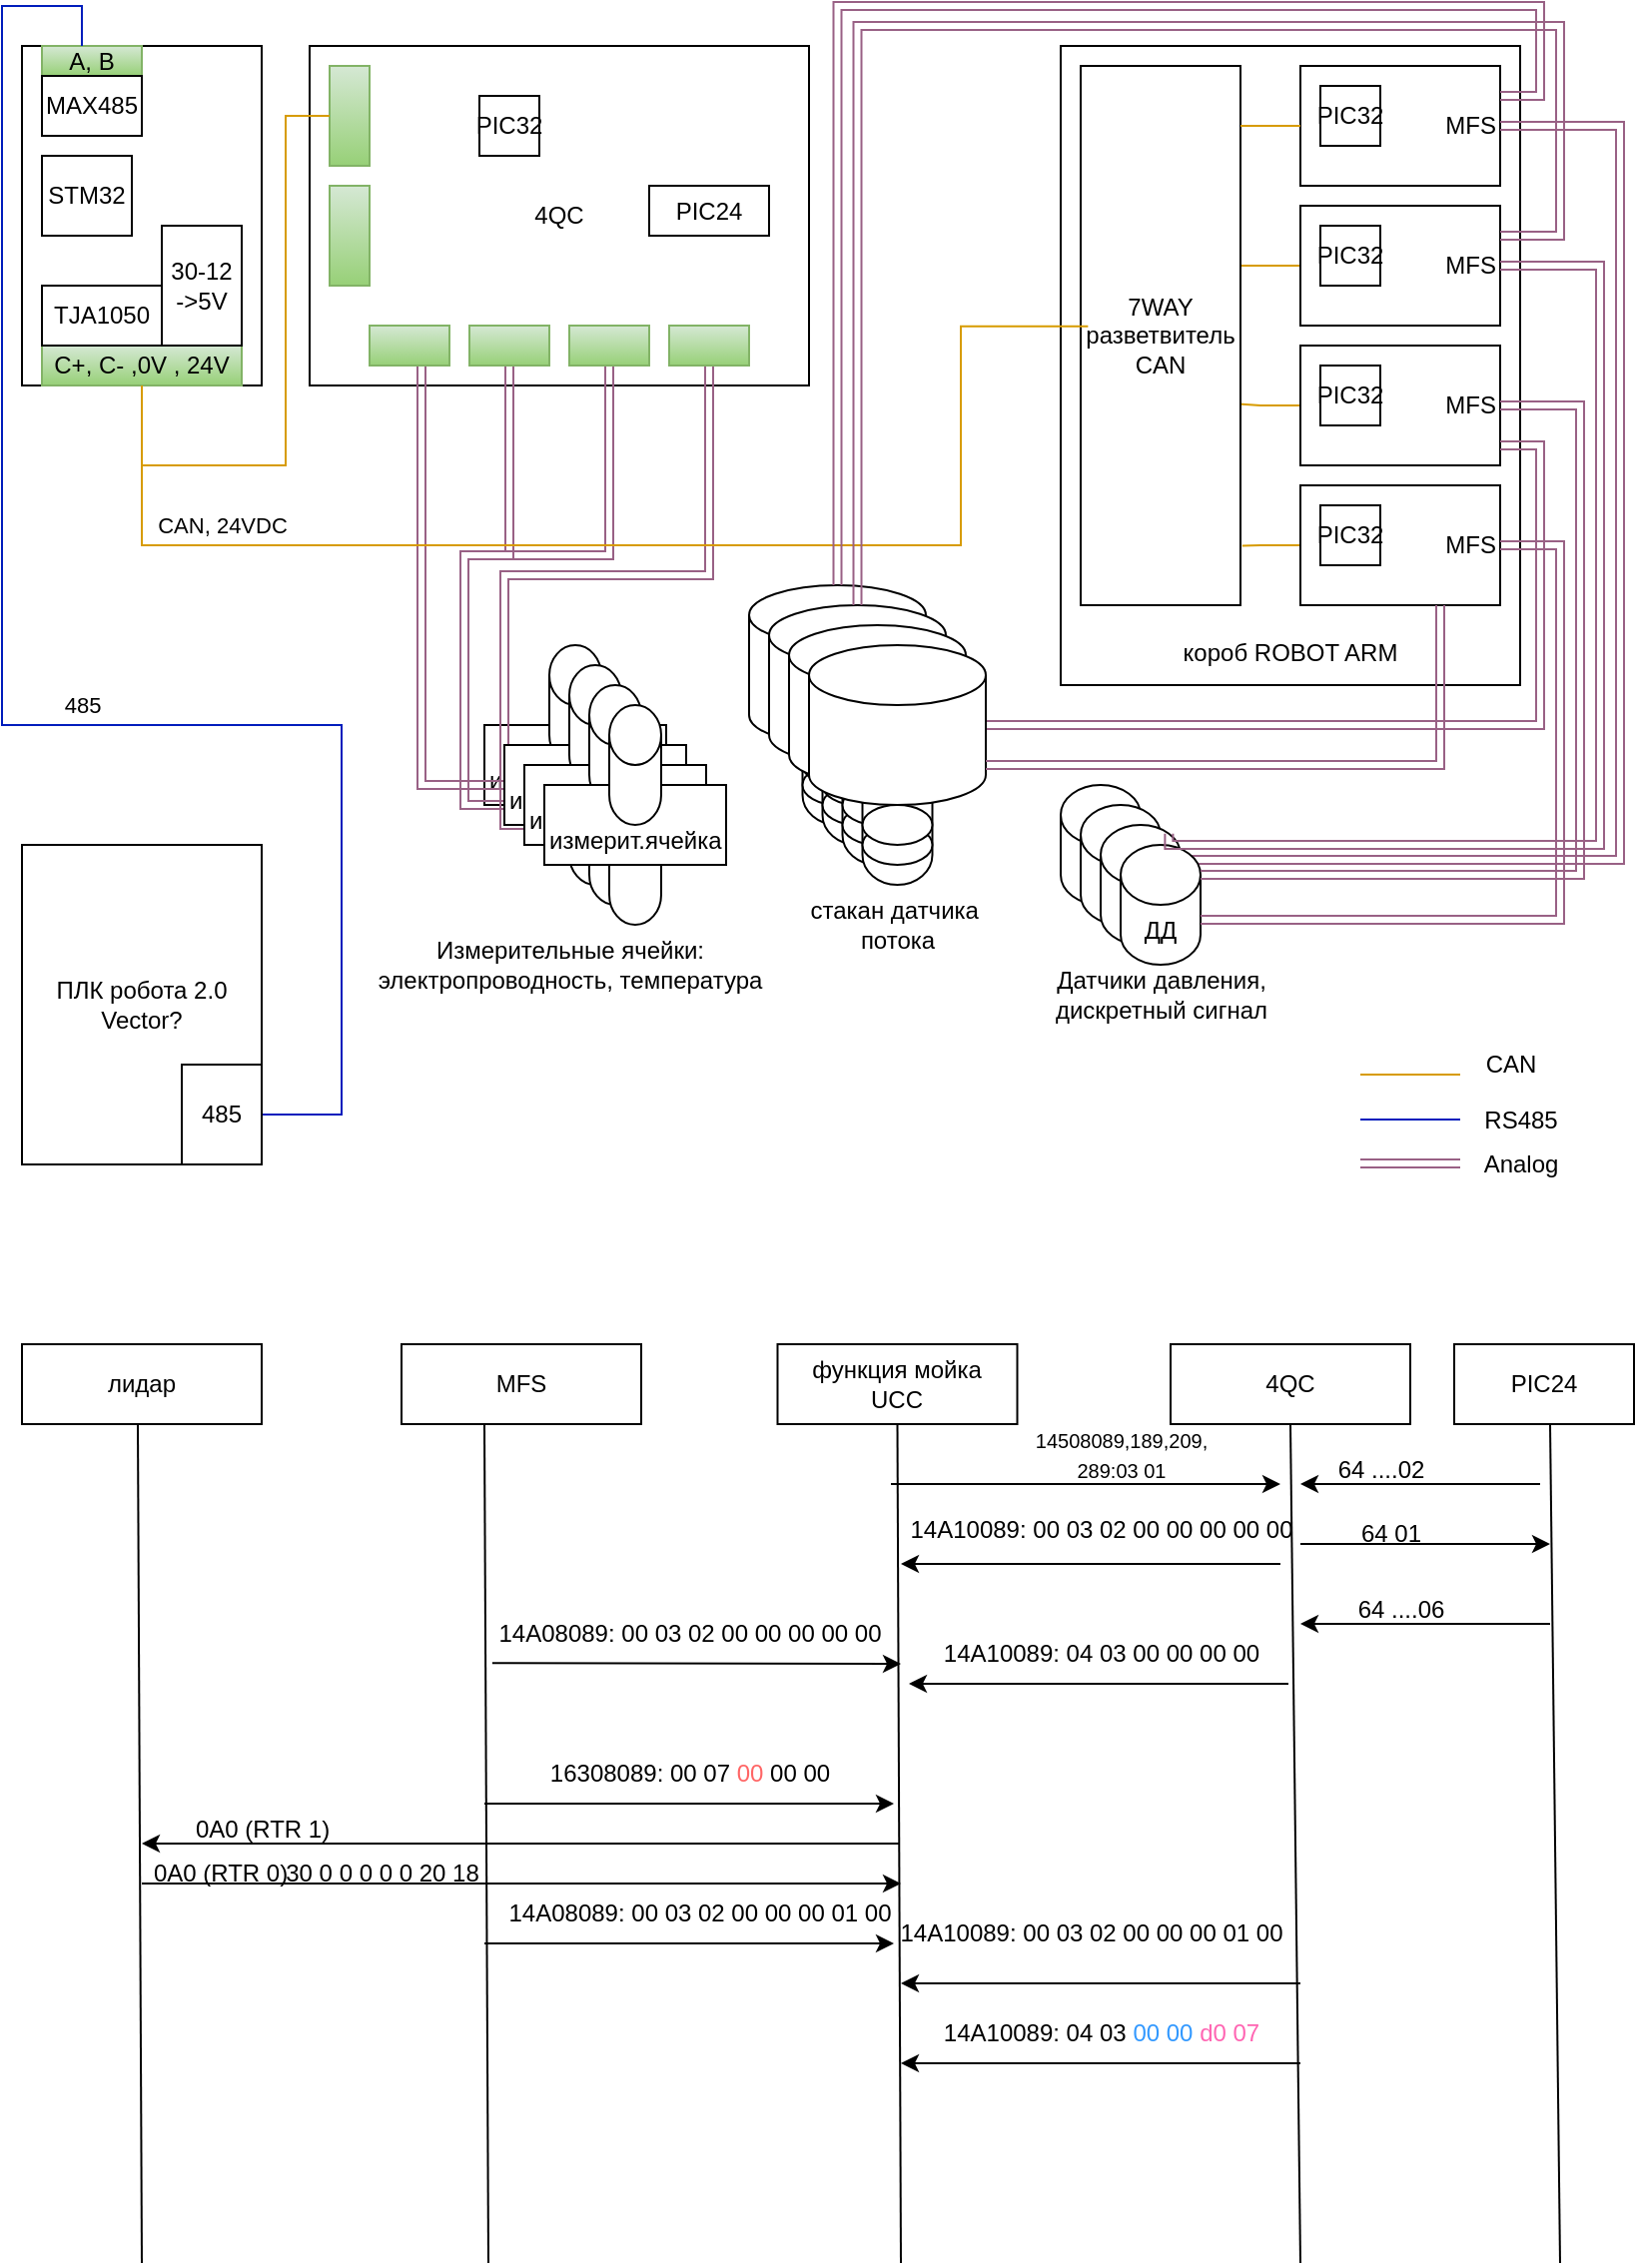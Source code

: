 <mxfile version="24.8.3" pages="4">
  <diagram name="Topology" id="-dQmnktwDH-jPZkVW7yZ">
    <mxGraphModel dx="894" dy="948" grid="1" gridSize="10" guides="1" tooltips="1" connect="1" arrows="1" fold="1" page="1" pageScale="1" pageWidth="827" pageHeight="1169" math="0" shadow="0">
      <root>
        <mxCell id="0" />
        <mxCell id="1" parent="0" />
        <mxCell id="Pzs0IumOzV-PQfawO4oZ-50" value="" style="shape=cylinder3;whiteSpace=wrap;html=1;boundedLbl=1;backgroundOutline=1;size=15;" parent="1" vertex="1">
          <mxGeometry x="284" y="380" width="26" height="60" as="geometry" />
        </mxCell>
        <mxCell id="Pzs0IumOzV-PQfawO4oZ-47" value="&lt;div&gt;&lt;br&gt;&lt;/div&gt;измерит.ячейка" style="rounded=0;whiteSpace=wrap;html=1;align=left;" parent="1" vertex="1">
          <mxGeometry x="251.5" y="370" width="91" height="40" as="geometry" />
        </mxCell>
        <mxCell id="Pzs0IumOzV-PQfawO4oZ-7" value="&lt;div&gt;&lt;br&gt;&lt;/div&gt;&lt;div&gt;&lt;br&gt;&lt;/div&gt;&lt;div&gt;&lt;br&gt;&lt;/div&gt;&lt;div&gt;&lt;br&gt;&lt;/div&gt;&lt;div&gt;&lt;br&gt;&lt;/div&gt;&lt;div&gt;&lt;br&gt;&lt;/div&gt;&lt;div&gt;&lt;br&gt;&lt;/div&gt;&lt;div&gt;&lt;br&gt;&lt;/div&gt;&lt;div&gt;&lt;br&gt;&lt;/div&gt;&lt;div&gt;&lt;br&gt;&lt;/div&gt;&lt;div&gt;&lt;br&gt;&lt;/div&gt;&lt;div&gt;&lt;br&gt;&lt;/div&gt;&lt;div&gt;&lt;br&gt;&lt;/div&gt;&lt;div&gt;&lt;br&gt;&lt;/div&gt;&lt;div&gt;&lt;br&gt;&lt;/div&gt;&lt;div&gt;&lt;br&gt;&lt;/div&gt;&lt;div&gt;&lt;br&gt;&lt;/div&gt;&lt;div&gt;&lt;br&gt;&lt;/div&gt;&lt;div&gt;&lt;br&gt;&lt;/div&gt;&lt;div&gt;&lt;br&gt;&lt;/div&gt;&lt;div&gt;короб ROBOT ARM&lt;/div&gt;" style="rounded=0;whiteSpace=wrap;html=1;" parent="1" vertex="1">
          <mxGeometry x="540" y="30" width="230" height="320" as="geometry" />
        </mxCell>
        <mxCell id="Pzs0IumOzV-PQfawO4oZ-1" value="" style="rounded=0;whiteSpace=wrap;html=1;" parent="1" vertex="1">
          <mxGeometry x="20" y="30" width="120" height="170" as="geometry" />
        </mxCell>
        <mxCell id="Pzs0IumOzV-PQfawO4oZ-2" value="MFS" style="rounded=0;whiteSpace=wrap;html=1;align=right;" parent="1" vertex="1">
          <mxGeometry x="660" y="40" width="100" height="60" as="geometry" />
        </mxCell>
        <mxCell id="Pzs0IumOzV-PQfawO4oZ-3" value="4QC" style="rounded=0;whiteSpace=wrap;html=1;align=center;" parent="1" vertex="1">
          <mxGeometry x="164" y="30" width="250" height="170" as="geometry" />
        </mxCell>
        <mxCell id="Pzs0IumOzV-PQfawO4oZ-41" style="edgeStyle=orthogonalEdgeStyle;rounded=0;orthogonalLoop=1;jettySize=auto;html=1;exitX=0;exitY=0.5;exitDx=0;exitDy=0;fillColor=#ffcd28;gradientColor=#ffa500;strokeColor=#d79b00;endArrow=none;endFill=0;" parent="1" source="Pzs0IumOzV-PQfawO4oZ-4" edge="1">
          <mxGeometry relative="1" as="geometry">
            <mxPoint x="629.952" y="140.667" as="targetPoint" />
          </mxGeometry>
        </mxCell>
        <mxCell id="Pzs0IumOzV-PQfawO4oZ-4" value="MFS" style="rounded=0;whiteSpace=wrap;html=1;align=right;" parent="1" vertex="1">
          <mxGeometry x="660" y="110" width="100" height="60" as="geometry" />
        </mxCell>
        <mxCell id="Pzs0IumOzV-PQfawO4oZ-42" style="edgeStyle=orthogonalEdgeStyle;rounded=0;orthogonalLoop=1;jettySize=auto;html=1;fillColor=#ffcd28;gradientColor=#ffa500;strokeColor=#d79b00;endArrow=none;endFill=0;" parent="1" source="Pzs0IumOzV-PQfawO4oZ-5" edge="1">
          <mxGeometry relative="1" as="geometry">
            <mxPoint x="629" y="209.238" as="targetPoint" />
          </mxGeometry>
        </mxCell>
        <mxCell id="Pzs0IumOzV-PQfawO4oZ-5" value="MFS" style="rounded=0;whiteSpace=wrap;html=1;align=right;" parent="1" vertex="1">
          <mxGeometry x="660" y="180" width="100" height="60" as="geometry" />
        </mxCell>
        <mxCell id="Pzs0IumOzV-PQfawO4oZ-43" style="edgeStyle=orthogonalEdgeStyle;rounded=0;orthogonalLoop=1;jettySize=auto;html=1;fillColor=#ffcd28;gradientColor=#ffa500;strokeColor=#d79b00;endArrow=none;endFill=0;" parent="1" source="Pzs0IumOzV-PQfawO4oZ-6" edge="1">
          <mxGeometry relative="1" as="geometry">
            <mxPoint x="630.905" y="280.19" as="targetPoint" />
          </mxGeometry>
        </mxCell>
        <mxCell id="Pzs0IumOzV-PQfawO4oZ-6" value="MFS" style="rounded=0;whiteSpace=wrap;html=1;align=right;" parent="1" vertex="1">
          <mxGeometry x="660" y="250" width="100" height="60" as="geometry" />
        </mxCell>
        <mxCell id="Pzs0IumOzV-PQfawO4oZ-51" style="edgeStyle=orthogonalEdgeStyle;rounded=0;orthogonalLoop=1;jettySize=auto;html=1;entryX=0;entryY=0.75;entryDx=0;entryDy=0;shape=link;fillColor=#e6d0de;gradientColor=#d5739d;strokeColor=#996185;" parent="1" source="Pzs0IumOzV-PQfawO4oZ-8" target="Pzs0IumOzV-PQfawO4oZ-47" edge="1">
          <mxGeometry relative="1" as="geometry">
            <Array as="points">
              <mxPoint x="220" y="400" />
            </Array>
          </mxGeometry>
        </mxCell>
        <mxCell id="Pzs0IumOzV-PQfawO4oZ-8" value="" style="rounded=0;whiteSpace=wrap;html=1;fillColor=#d5e8d4;gradientColor=#97d077;strokeColor=#82b366;" parent="1" vertex="1">
          <mxGeometry x="194" y="170" width="40" height="20" as="geometry" />
        </mxCell>
        <mxCell id="Pzs0IumOzV-PQfawO4oZ-71" style="edgeStyle=orthogonalEdgeStyle;rounded=0;orthogonalLoop=1;jettySize=auto;html=1;entryX=0;entryY=0.5;entryDx=0;entryDy=0;shape=link;fillColor=#e6d0de;gradientColor=#d5739d;strokeColor=#996185;" parent="1" source="Pzs0IumOzV-PQfawO4oZ-9" target="Pzs0IumOzV-PQfawO4oZ-63" edge="1">
          <mxGeometry relative="1" as="geometry" />
        </mxCell>
        <mxCell id="Pzs0IumOzV-PQfawO4oZ-9" value="" style="rounded=0;whiteSpace=wrap;html=1;fillColor=#d5e8d4;gradientColor=#97d077;strokeColor=#82b366;" parent="1" vertex="1">
          <mxGeometry x="244" y="170" width="40" height="20" as="geometry" />
        </mxCell>
        <mxCell id="Pzs0IumOzV-PQfawO4oZ-72" style="edgeStyle=orthogonalEdgeStyle;rounded=0;orthogonalLoop=1;jettySize=auto;html=1;entryX=0;entryY=0.75;entryDx=0;entryDy=0;fillColor=#e6d0de;gradientColor=#d5739d;strokeColor=#996185;shape=link;" parent="1" source="Pzs0IumOzV-PQfawO4oZ-10" target="Pzs0IumOzV-PQfawO4oZ-63" edge="1">
          <mxGeometry relative="1" as="geometry" />
        </mxCell>
        <mxCell id="Pzs0IumOzV-PQfawO4oZ-10" value="" style="rounded=0;whiteSpace=wrap;html=1;fillColor=#d5e8d4;gradientColor=#97d077;strokeColor=#82b366;" parent="1" vertex="1">
          <mxGeometry x="294" y="170" width="40" height="20" as="geometry" />
        </mxCell>
        <mxCell id="Pzs0IumOzV-PQfawO4oZ-73" style="edgeStyle=orthogonalEdgeStyle;rounded=0;orthogonalLoop=1;jettySize=auto;html=1;entryX=0;entryY=0.5;entryDx=0;entryDy=0;shape=link;fillColor=#e6d0de;gradientColor=#d5739d;strokeColor=#996185;" parent="1" source="Pzs0IumOzV-PQfawO4oZ-11" target="Pzs0IumOzV-PQfawO4oZ-69" edge="1">
          <mxGeometry relative="1" as="geometry" />
        </mxCell>
        <mxCell id="Pzs0IumOzV-PQfawO4oZ-11" value="" style="rounded=0;whiteSpace=wrap;html=1;fillColor=#d5e8d4;gradientColor=#97d077;strokeColor=#82b366;" parent="1" vertex="1">
          <mxGeometry x="344" y="170" width="40" height="20" as="geometry" />
        </mxCell>
        <mxCell id="Pzs0IumOzV-PQfawO4oZ-12" value="" style="rounded=0;whiteSpace=wrap;html=1;fillColor=#d5e8d4;gradientColor=#97d077;strokeColor=#82b366;" parent="1" vertex="1">
          <mxGeometry x="174" y="40" width="20" height="50" as="geometry" />
        </mxCell>
        <mxCell id="Pzs0IumOzV-PQfawO4oZ-13" value="" style="rounded=0;whiteSpace=wrap;html=1;fillColor=#d5e8d4;gradientColor=#97d077;strokeColor=#82b366;" parent="1" vertex="1">
          <mxGeometry x="174" y="100" width="20" height="50" as="geometry" />
        </mxCell>
        <mxCell id="Pzs0IumOzV-PQfawO4oZ-14" value="PIC32" style="rounded=0;whiteSpace=wrap;html=1;" parent="1" vertex="1">
          <mxGeometry x="249" y="55" width="30" height="30" as="geometry" />
        </mxCell>
        <mxCell id="Pzs0IumOzV-PQfawO4oZ-15" value="PIC24" style="rounded=0;whiteSpace=wrap;html=1;" parent="1" vertex="1">
          <mxGeometry x="334" y="100" width="60" height="25" as="geometry" />
        </mxCell>
        <mxCell id="Pzs0IumOzV-PQfawO4oZ-17" value="PIC32" style="rounded=0;whiteSpace=wrap;html=1;" parent="1" vertex="1">
          <mxGeometry x="670" y="50" width="30" height="30" as="geometry" />
        </mxCell>
        <mxCell id="Pzs0IumOzV-PQfawO4oZ-18" value="PIC32" style="rounded=0;whiteSpace=wrap;html=1;" parent="1" vertex="1">
          <mxGeometry x="670" y="120" width="30" height="30" as="geometry" />
        </mxCell>
        <mxCell id="Pzs0IumOzV-PQfawO4oZ-19" value="PIC32" style="rounded=0;whiteSpace=wrap;html=1;" parent="1" vertex="1">
          <mxGeometry x="670" y="190" width="30" height="30" as="geometry" />
        </mxCell>
        <mxCell id="Pzs0IumOzV-PQfawO4oZ-20" value="PIC32" style="rounded=0;whiteSpace=wrap;html=1;" parent="1" vertex="1">
          <mxGeometry x="670" y="260" width="30" height="30" as="geometry" />
        </mxCell>
        <mxCell id="Pzs0IumOzV-PQfawO4oZ-33" value="CAN, 24VDC" style="edgeStyle=orthogonalEdgeStyle;rounded=0;orthogonalLoop=1;jettySize=auto;html=1;entryX=0;entryY=0.5;entryDx=0;entryDy=0;strokeColor=#d79b00;fillColor=#ffcd28;gradientColor=#ffa500;endArrow=none;endFill=0;" parent="1" source="Pzs0IumOzV-PQfawO4oZ-22" target="Pzs0IumOzV-PQfawO4oZ-12" edge="1">
          <mxGeometry x="-0.482" y="-30" relative="1" as="geometry">
            <Array as="points">
              <mxPoint x="80" y="240" />
              <mxPoint x="152" y="240" />
              <mxPoint x="152" y="65" />
            </Array>
            <mxPoint as="offset" />
          </mxGeometry>
        </mxCell>
        <mxCell id="Pzs0IumOzV-PQfawO4oZ-22" value="C+, C- ,0V , 24V" style="rounded=0;whiteSpace=wrap;html=1;fillColor=#d5e8d4;gradientColor=#97d077;strokeColor=#82b366;" parent="1" vertex="1">
          <mxGeometry x="30" y="180" width="100" height="20" as="geometry" />
        </mxCell>
        <mxCell id="Pzs0IumOzV-PQfawO4oZ-24" value="30-12 -&amp;gt;5V" style="rounded=0;whiteSpace=wrap;html=1;" parent="1" vertex="1">
          <mxGeometry x="90" y="120" width="40" height="60" as="geometry" />
        </mxCell>
        <mxCell id="Pzs0IumOzV-PQfawO4oZ-25" value="A, B" style="rounded=0;whiteSpace=wrap;html=1;fillColor=#d5e8d4;gradientColor=#97d077;strokeColor=#82b366;" parent="1" vertex="1">
          <mxGeometry x="30" y="30" width="50" height="15" as="geometry" />
        </mxCell>
        <mxCell id="Pzs0IumOzV-PQfawO4oZ-26" value="STM32" style="rounded=0;whiteSpace=wrap;html=1;" parent="1" vertex="1">
          <mxGeometry x="30" y="85" width="45" height="40" as="geometry" />
        </mxCell>
        <mxCell id="Pzs0IumOzV-PQfawO4oZ-27" value="TJA1050" style="rounded=0;whiteSpace=wrap;html=1;" parent="1" vertex="1">
          <mxGeometry x="30" y="150" width="60" height="30" as="geometry" />
        </mxCell>
        <mxCell id="Pzs0IumOzV-PQfawO4oZ-28" value="MAX485" style="rounded=0;whiteSpace=wrap;html=1;" parent="1" vertex="1">
          <mxGeometry x="30" y="45" width="50" height="30" as="geometry" />
        </mxCell>
        <mxCell id="Pzs0IumOzV-PQfawO4oZ-29" value="ПЛК робота 2.0&lt;div&gt;Vector?&lt;/div&gt;" style="rounded=0;whiteSpace=wrap;html=1;" parent="1" vertex="1">
          <mxGeometry x="20" y="430" width="120" height="160" as="geometry" />
        </mxCell>
        <mxCell id="Pzs0IumOzV-PQfawO4oZ-32" value="485" style="edgeStyle=orthogonalEdgeStyle;rounded=0;orthogonalLoop=1;jettySize=auto;html=1;entryX=0.25;entryY=0;entryDx=0;entryDy=0;fillColor=#0050ef;strokeColor=#001DBC;endArrow=none;endFill=0;" parent="1" source="Pzs0IumOzV-PQfawO4oZ-30" target="Pzs0IumOzV-PQfawO4oZ-1" edge="1">
          <mxGeometry x="-0.115" y="-10" relative="1" as="geometry">
            <Array as="points">
              <mxPoint x="180" y="565" />
              <mxPoint x="180" y="370" />
              <mxPoint x="10" y="370" />
              <mxPoint x="10" y="10" />
              <mxPoint x="50" y="10" />
            </Array>
            <mxPoint as="offset" />
          </mxGeometry>
        </mxCell>
        <mxCell id="Pzs0IumOzV-PQfawO4oZ-30" value="485" style="rounded=0;whiteSpace=wrap;html=1;" parent="1" vertex="1">
          <mxGeometry x="100" y="540" width="40" height="50" as="geometry" />
        </mxCell>
        <mxCell id="Pzs0IumOzV-PQfawO4oZ-36" value="7WAY&lt;div&gt;разветвитель&lt;/div&gt;&lt;div&gt;CAN&lt;/div&gt;" style="rounded=0;whiteSpace=wrap;html=1;" parent="1" vertex="1">
          <mxGeometry x="550" y="40" width="80" height="270" as="geometry" />
        </mxCell>
        <mxCell id="Pzs0IumOzV-PQfawO4oZ-44" style="edgeStyle=orthogonalEdgeStyle;rounded=0;orthogonalLoop=1;jettySize=auto;html=1;fillColor=#ffcd28;gradientColor=#ffa500;strokeColor=#d79b00;endArrow=none;endFill=0;" parent="1" source="Pzs0IumOzV-PQfawO4oZ-2" edge="1">
          <mxGeometry relative="1" as="geometry">
            <mxPoint x="660" y="70" as="sourcePoint" />
            <mxPoint x="630" y="70" as="targetPoint" />
          </mxGeometry>
        </mxCell>
        <mxCell id="Pzs0IumOzV-PQfawO4oZ-45" value="" style="shape=cylinder3;whiteSpace=wrap;html=1;boundedLbl=1;backgroundOutline=1;size=15;" parent="1" vertex="1">
          <mxGeometry x="284" y="330" width="26" height="60" as="geometry" />
        </mxCell>
        <mxCell id="Pzs0IumOzV-PQfawO4oZ-52" style="edgeStyle=orthogonalEdgeStyle;rounded=0;orthogonalLoop=1;jettySize=auto;html=1;entryX=0.046;entryY=0.483;entryDx=0;entryDy=0;entryPerimeter=0;fillColor=#ffcd28;gradientColor=#ffa500;strokeColor=#d79b00;endArrow=none;endFill=0;" parent="1" source="Pzs0IumOzV-PQfawO4oZ-22" target="Pzs0IumOzV-PQfawO4oZ-36" edge="1">
          <mxGeometry relative="1" as="geometry">
            <Array as="points">
              <mxPoint x="80" y="280" />
              <mxPoint x="490" y="280" />
              <mxPoint x="490" y="170" />
            </Array>
          </mxGeometry>
        </mxCell>
        <mxCell id="Pzs0IumOzV-PQfawO4oZ-53" value="" style="endArrow=none;html=1;rounded=0;fillColor=#ffcd28;gradientColor=#ffa500;strokeColor=#d79b00;" parent="1" edge="1">
          <mxGeometry width="50" height="50" relative="1" as="geometry">
            <mxPoint x="690" y="545" as="sourcePoint" />
            <mxPoint x="740" y="545" as="targetPoint" />
          </mxGeometry>
        </mxCell>
        <mxCell id="Pzs0IumOzV-PQfawO4oZ-54" value="CAN" style="text;html=1;align=center;verticalAlign=middle;resizable=0;points=[];autosize=1;strokeColor=none;fillColor=none;" parent="1" vertex="1">
          <mxGeometry x="740" y="525" width="50" height="30" as="geometry" />
        </mxCell>
        <mxCell id="Pzs0IumOzV-PQfawO4oZ-55" value="" style="endArrow=none;html=1;rounded=0;fillColor=#0050ef;strokeColor=#001DBC;" parent="1" edge="1">
          <mxGeometry width="50" height="50" relative="1" as="geometry">
            <mxPoint x="690" y="567.44" as="sourcePoint" />
            <mxPoint x="740" y="567.44" as="targetPoint" />
          </mxGeometry>
        </mxCell>
        <mxCell id="Pzs0IumOzV-PQfawO4oZ-56" value="" style="endArrow=none;html=1;rounded=0;shape=link;fillColor=#e6d0de;gradientColor=#d5739d;strokeColor=#996185;" parent="1" edge="1">
          <mxGeometry width="50" height="50" relative="1" as="geometry">
            <mxPoint x="690" y="589.44" as="sourcePoint" />
            <mxPoint x="740" y="589.44" as="targetPoint" />
          </mxGeometry>
        </mxCell>
        <mxCell id="Pzs0IumOzV-PQfawO4oZ-57" value="RS485" style="text;html=1;align=center;verticalAlign=middle;resizable=0;points=[];autosize=1;strokeColor=none;fillColor=none;" parent="1" vertex="1">
          <mxGeometry x="740" y="553" width="60" height="30" as="geometry" />
        </mxCell>
        <mxCell id="Pzs0IumOzV-PQfawO4oZ-60" value="Analog" style="text;html=1;align=center;verticalAlign=middle;resizable=0;points=[];autosize=1;strokeColor=none;fillColor=none;" parent="1" vertex="1">
          <mxGeometry x="740" y="575" width="60" height="30" as="geometry" />
        </mxCell>
        <mxCell id="Pzs0IumOzV-PQfawO4oZ-61" value="ДД" style="shape=cylinder3;whiteSpace=wrap;html=1;boundedLbl=1;backgroundOutline=1;size=15;" parent="1" vertex="1">
          <mxGeometry x="540" y="400" width="40" height="60" as="geometry" />
        </mxCell>
        <mxCell id="Pzs0IumOzV-PQfawO4oZ-62" value="" style="shape=cylinder3;whiteSpace=wrap;html=1;boundedLbl=1;backgroundOutline=1;size=15;" parent="1" vertex="1">
          <mxGeometry x="294" y="390" width="26" height="60" as="geometry" />
        </mxCell>
        <mxCell id="Pzs0IumOzV-PQfawO4oZ-63" value="&lt;div&gt;&lt;br&gt;&lt;/div&gt;измерит.ячейка" style="rounded=0;whiteSpace=wrap;html=1;align=left;" parent="1" vertex="1">
          <mxGeometry x="261.5" y="380" width="91" height="40" as="geometry" />
        </mxCell>
        <mxCell id="Pzs0IumOzV-PQfawO4oZ-64" value="" style="shape=cylinder3;whiteSpace=wrap;html=1;boundedLbl=1;backgroundOutline=1;size=15;" parent="1" vertex="1">
          <mxGeometry x="294" y="340" width="26" height="60" as="geometry" />
        </mxCell>
        <mxCell id="Pzs0IumOzV-PQfawO4oZ-65" value="" style="shape=cylinder3;whiteSpace=wrap;html=1;boundedLbl=1;backgroundOutline=1;size=15;" parent="1" vertex="1">
          <mxGeometry x="304" y="400" width="26" height="60" as="geometry" />
        </mxCell>
        <mxCell id="Pzs0IumOzV-PQfawO4oZ-66" value="&lt;div&gt;&lt;br&gt;&lt;/div&gt;измерит.ячейка" style="rounded=0;whiteSpace=wrap;html=1;align=left;" parent="1" vertex="1">
          <mxGeometry x="271.5" y="390" width="91" height="40" as="geometry" />
        </mxCell>
        <mxCell id="Pzs0IumOzV-PQfawO4oZ-67" value="" style="shape=cylinder3;whiteSpace=wrap;html=1;boundedLbl=1;backgroundOutline=1;size=15;" parent="1" vertex="1">
          <mxGeometry x="304" y="350" width="26" height="60" as="geometry" />
        </mxCell>
        <mxCell id="Pzs0IumOzV-PQfawO4oZ-68" value="" style="shape=cylinder3;whiteSpace=wrap;html=1;boundedLbl=1;backgroundOutline=1;size=15;" parent="1" vertex="1">
          <mxGeometry x="314" y="410" width="26" height="60" as="geometry" />
        </mxCell>
        <mxCell id="Pzs0IumOzV-PQfawO4oZ-69" value="&lt;div&gt;&lt;br&gt;&lt;/div&gt;измерит.ячейка" style="rounded=0;whiteSpace=wrap;html=1;align=left;" parent="1" vertex="1">
          <mxGeometry x="281.5" y="400" width="91" height="40" as="geometry" />
        </mxCell>
        <mxCell id="Pzs0IumOzV-PQfawO4oZ-70" value="" style="shape=cylinder3;whiteSpace=wrap;html=1;boundedLbl=1;backgroundOutline=1;size=15;" parent="1" vertex="1">
          <mxGeometry x="314" y="360" width="26" height="60" as="geometry" />
        </mxCell>
        <mxCell id="Pzs0IumOzV-PQfawO4oZ-74" style="edgeStyle=orthogonalEdgeStyle;rounded=0;orthogonalLoop=1;jettySize=auto;html=1;entryX=1;entryY=0;entryDx=0;entryDy=37.5;entryPerimeter=0;shape=link;fillColor=#e6d0de;gradientColor=#d5739d;strokeColor=#996185;" parent="1" source="Pzs0IumOzV-PQfawO4oZ-2" target="Pzs0IumOzV-PQfawO4oZ-61" edge="1">
          <mxGeometry relative="1" as="geometry">
            <Array as="points">
              <mxPoint x="820" y="70" />
              <mxPoint x="820" y="438" />
            </Array>
          </mxGeometry>
        </mxCell>
        <mxCell id="Pzs0IumOzV-PQfawO4oZ-75" value="ДД" style="shape=cylinder3;whiteSpace=wrap;html=1;boundedLbl=1;backgroundOutline=1;size=15;" parent="1" vertex="1">
          <mxGeometry x="550" y="410" width="40" height="60" as="geometry" />
        </mxCell>
        <mxCell id="Pzs0IumOzV-PQfawO4oZ-76" value="ДД" style="shape=cylinder3;whiteSpace=wrap;html=1;boundedLbl=1;backgroundOutline=1;size=15;" parent="1" vertex="1">
          <mxGeometry x="560" y="420" width="40" height="60" as="geometry" />
        </mxCell>
        <mxCell id="Pzs0IumOzV-PQfawO4oZ-77" value="ДД" style="shape=cylinder3;whiteSpace=wrap;html=1;boundedLbl=1;backgroundOutline=1;size=15;" parent="1" vertex="1">
          <mxGeometry x="570" y="430" width="40" height="60" as="geometry" />
        </mxCell>
        <mxCell id="Pzs0IumOzV-PQfawO4oZ-78" style="edgeStyle=orthogonalEdgeStyle;rounded=0;orthogonalLoop=1;jettySize=auto;html=1;entryX=0.855;entryY=0;entryDx=0;entryDy=4.35;entryPerimeter=0;shape=link;fillColor=#e6d0de;gradientColor=#d5739d;strokeColor=#996185;" parent="1" source="Pzs0IumOzV-PQfawO4oZ-4" target="Pzs0IumOzV-PQfawO4oZ-76" edge="1">
          <mxGeometry relative="1" as="geometry">
            <Array as="points">
              <mxPoint x="810" y="140" />
              <mxPoint x="810" y="430" />
              <mxPoint x="594" y="430" />
            </Array>
          </mxGeometry>
        </mxCell>
        <mxCell id="Pzs0IumOzV-PQfawO4oZ-79" style="edgeStyle=orthogonalEdgeStyle;rounded=0;orthogonalLoop=1;jettySize=auto;html=1;entryX=1;entryY=0;entryDx=0;entryDy=15;entryPerimeter=0;shape=link;fillColor=#e6d0de;gradientColor=#d5739d;strokeColor=#996185;" parent="1" source="Pzs0IumOzV-PQfawO4oZ-5" target="Pzs0IumOzV-PQfawO4oZ-77" edge="1">
          <mxGeometry relative="1" as="geometry">
            <Array as="points">
              <mxPoint x="800" y="210" />
              <mxPoint x="800" y="445" />
            </Array>
          </mxGeometry>
        </mxCell>
        <mxCell id="Pzs0IumOzV-PQfawO4oZ-80" style="edgeStyle=orthogonalEdgeStyle;rounded=0;orthogonalLoop=1;jettySize=auto;html=1;entryX=1;entryY=0;entryDx=0;entryDy=37.5;entryPerimeter=0;fillColor=#e6d0de;gradientColor=#d5739d;strokeColor=#996185;shape=link;" parent="1" source="Pzs0IumOzV-PQfawO4oZ-6" target="Pzs0IumOzV-PQfawO4oZ-77" edge="1">
          <mxGeometry relative="1" as="geometry">
            <Array as="points">
              <mxPoint x="790" y="280" />
              <mxPoint x="790" y="468" />
            </Array>
          </mxGeometry>
        </mxCell>
        <mxCell id="Pzs0IumOzV-PQfawO4oZ-81" value="Датчики давления,&lt;div&gt;дискретный сигнал&lt;/div&gt;" style="text;html=1;align=center;verticalAlign=middle;resizable=0;points=[];autosize=1;strokeColor=none;fillColor=none;" parent="1" vertex="1">
          <mxGeometry x="525" y="485" width="130" height="40" as="geometry" />
        </mxCell>
        <mxCell id="Pzs0IumOzV-PQfawO4oZ-83" value="Измерительные ячейки:&lt;div&gt;электропроводность, температура&lt;/div&gt;" style="text;html=1;align=center;verticalAlign=middle;resizable=0;points=[];autosize=1;strokeColor=none;fillColor=none;" parent="1" vertex="1">
          <mxGeometry x="184" y="470" width="220" height="40" as="geometry" />
        </mxCell>
        <mxCell id="Pzs0IumOzV-PQfawO4oZ-89" value="" style="group" parent="1" vertex="1" connectable="0">
          <mxGeometry x="384" y="300" width="88.5" height="120" as="geometry" />
        </mxCell>
        <mxCell id="Pzs0IumOzV-PQfawO4oZ-84" value="" style="shape=cylinder3;whiteSpace=wrap;html=1;boundedLbl=1;backgroundOutline=1;size=15;" parent="Pzs0IumOzV-PQfawO4oZ-89" vertex="1">
          <mxGeometry x="26.75" y="40" width="35" height="80" as="geometry" />
        </mxCell>
        <mxCell id="Pzs0IumOzV-PQfawO4oZ-85" value="" style="shape=cylinder3;whiteSpace=wrap;html=1;boundedLbl=1;backgroundOutline=1;size=15;" parent="Pzs0IumOzV-PQfawO4oZ-89" vertex="1">
          <mxGeometry width="88.5" height="80" as="geometry" />
        </mxCell>
        <mxCell id="Pzs0IumOzV-PQfawO4oZ-87" value="" style="ellipse;whiteSpace=wrap;html=1;" parent="Pzs0IumOzV-PQfawO4oZ-89" vertex="1">
          <mxGeometry x="26.75" y="90" width="35" height="20" as="geometry" />
        </mxCell>
        <mxCell id="Pzs0IumOzV-PQfawO4oZ-88" value="" style="ellipse;whiteSpace=wrap;html=1;" parent="Pzs0IumOzV-PQfawO4oZ-89" vertex="1">
          <mxGeometry x="26.75" y="80" width="35" height="20" as="geometry" />
        </mxCell>
        <mxCell id="Pzs0IumOzV-PQfawO4oZ-90" style="edgeStyle=orthogonalEdgeStyle;rounded=0;orthogonalLoop=1;jettySize=auto;html=1;entryX=1;entryY=0.25;entryDx=0;entryDy=0;shape=link;fillColor=#e6d0de;gradientColor=#d5739d;strokeColor=#996185;" parent="1" source="Pzs0IumOzV-PQfawO4oZ-85" target="Pzs0IumOzV-PQfawO4oZ-2" edge="1">
          <mxGeometry relative="1" as="geometry">
            <Array as="points">
              <mxPoint x="428" y="10" />
              <mxPoint x="780" y="10" />
              <mxPoint x="780" y="55" />
            </Array>
          </mxGeometry>
        </mxCell>
        <mxCell id="Pzs0IumOzV-PQfawO4oZ-91" value="" style="group" parent="1" vertex="1" connectable="0">
          <mxGeometry x="394" y="310" width="88.5" height="120" as="geometry" />
        </mxCell>
        <mxCell id="Pzs0IumOzV-PQfawO4oZ-92" value="" style="shape=cylinder3;whiteSpace=wrap;html=1;boundedLbl=1;backgroundOutline=1;size=15;" parent="Pzs0IumOzV-PQfawO4oZ-91" vertex="1">
          <mxGeometry x="26.75" y="40" width="35" height="80" as="geometry" />
        </mxCell>
        <mxCell id="Pzs0IumOzV-PQfawO4oZ-93" value="" style="shape=cylinder3;whiteSpace=wrap;html=1;boundedLbl=1;backgroundOutline=1;size=15;" parent="Pzs0IumOzV-PQfawO4oZ-91" vertex="1">
          <mxGeometry width="88.5" height="80" as="geometry" />
        </mxCell>
        <mxCell id="Pzs0IumOzV-PQfawO4oZ-94" value="" style="ellipse;whiteSpace=wrap;html=1;" parent="Pzs0IumOzV-PQfawO4oZ-91" vertex="1">
          <mxGeometry x="26.75" y="90" width="35" height="20" as="geometry" />
        </mxCell>
        <mxCell id="Pzs0IumOzV-PQfawO4oZ-95" value="" style="ellipse;whiteSpace=wrap;html=1;" parent="Pzs0IumOzV-PQfawO4oZ-91" vertex="1">
          <mxGeometry x="26.75" y="80" width="35" height="20" as="geometry" />
        </mxCell>
        <mxCell id="Pzs0IumOzV-PQfawO4oZ-96" value="" style="group;fillColor=none;gradientColor=#d5739d;strokeColor=none;" parent="1" vertex="1" connectable="0">
          <mxGeometry x="404" y="320" width="88.5" height="120" as="geometry" />
        </mxCell>
        <mxCell id="Pzs0IumOzV-PQfawO4oZ-97" value="" style="shape=cylinder3;whiteSpace=wrap;html=1;boundedLbl=1;backgroundOutline=1;size=15;" parent="Pzs0IumOzV-PQfawO4oZ-96" vertex="1">
          <mxGeometry x="26.75" y="40" width="35" height="80" as="geometry" />
        </mxCell>
        <mxCell id="Pzs0IumOzV-PQfawO4oZ-110" style="edgeStyle=orthogonalEdgeStyle;rounded=0;orthogonalLoop=1;jettySize=auto;html=1;fillColor=#e6d0de;gradientColor=#d5739d;strokeColor=#996185;shape=link;" parent="Pzs0IumOzV-PQfawO4oZ-96" source="Pzs0IumOzV-PQfawO4oZ-98" edge="1">
          <mxGeometry relative="1" as="geometry">
            <mxPoint x="356" y="-90" as="targetPoint" />
            <Array as="points">
              <mxPoint x="376" y="50" />
              <mxPoint x="376" y="-90" />
            </Array>
          </mxGeometry>
        </mxCell>
        <mxCell id="Pzs0IumOzV-PQfawO4oZ-98" value="" style="shape=cylinder3;whiteSpace=wrap;html=1;boundedLbl=1;backgroundOutline=1;size=15;" parent="Pzs0IumOzV-PQfawO4oZ-96" vertex="1">
          <mxGeometry width="88.5" height="80" as="geometry" />
        </mxCell>
        <mxCell id="Pzs0IumOzV-PQfawO4oZ-99" value="" style="ellipse;whiteSpace=wrap;html=1;" parent="Pzs0IumOzV-PQfawO4oZ-96" vertex="1">
          <mxGeometry x="26.75" y="90" width="35" height="20" as="geometry" />
        </mxCell>
        <mxCell id="Pzs0IumOzV-PQfawO4oZ-100" value="" style="ellipse;whiteSpace=wrap;html=1;" parent="Pzs0IumOzV-PQfawO4oZ-96" vertex="1">
          <mxGeometry x="26.75" y="80" width="35" height="20" as="geometry" />
        </mxCell>
        <mxCell id="Pzs0IumOzV-PQfawO4oZ-106" style="edgeStyle=orthogonalEdgeStyle;rounded=0;orthogonalLoop=1;jettySize=auto;html=1;entryX=1;entryY=0.25;entryDx=0;entryDy=0;fillColor=#e6d0de;gradientColor=#d5739d;strokeColor=#996185;shape=link;" parent="1" source="Pzs0IumOzV-PQfawO4oZ-93" target="Pzs0IumOzV-PQfawO4oZ-4" edge="1">
          <mxGeometry relative="1" as="geometry">
            <Array as="points">
              <mxPoint x="438" y="20" />
              <mxPoint x="790" y="20" />
              <mxPoint x="790" y="125" />
            </Array>
          </mxGeometry>
        </mxCell>
        <mxCell id="Pzs0IumOzV-PQfawO4oZ-101" value="" style="group" parent="1" vertex="1" connectable="0">
          <mxGeometry x="414" y="330" width="88.5" height="120" as="geometry" />
        </mxCell>
        <mxCell id="Pzs0IumOzV-PQfawO4oZ-102" value="" style="shape=cylinder3;whiteSpace=wrap;html=1;boundedLbl=1;backgroundOutline=1;size=15;" parent="Pzs0IumOzV-PQfawO4oZ-101" vertex="1">
          <mxGeometry x="26.75" y="40" width="35" height="80" as="geometry" />
        </mxCell>
        <mxCell id="Pzs0IumOzV-PQfawO4oZ-103" value="" style="shape=cylinder3;whiteSpace=wrap;html=1;boundedLbl=1;backgroundOutline=1;size=15;" parent="Pzs0IumOzV-PQfawO4oZ-101" vertex="1">
          <mxGeometry width="88.5" height="80" as="geometry" />
        </mxCell>
        <mxCell id="Pzs0IumOzV-PQfawO4oZ-104" value="" style="ellipse;whiteSpace=wrap;html=1;" parent="Pzs0IumOzV-PQfawO4oZ-101" vertex="1">
          <mxGeometry x="26.75" y="90" width="35" height="20" as="geometry" />
        </mxCell>
        <mxCell id="Pzs0IumOzV-PQfawO4oZ-105" value="" style="ellipse;whiteSpace=wrap;html=1;" parent="Pzs0IumOzV-PQfawO4oZ-101" vertex="1">
          <mxGeometry x="26.75" y="80" width="35" height="20" as="geometry" />
        </mxCell>
        <mxCell id="Pzs0IumOzV-PQfawO4oZ-112" style="edgeStyle=orthogonalEdgeStyle;rounded=0;orthogonalLoop=1;jettySize=auto;html=1;fillColor=#e6d0de;gradientColor=#d5739d;strokeColor=#996185;shape=link;" parent="1" source="Pzs0IumOzV-PQfawO4oZ-103" target="Pzs0IumOzV-PQfawO4oZ-6" edge="1">
          <mxGeometry relative="1" as="geometry">
            <Array as="points">
              <mxPoint x="730" y="390" />
            </Array>
          </mxGeometry>
        </mxCell>
        <mxCell id="QDSUb9AnIJp6za9BKaL_-1" value="лидар" style="rounded=0;whiteSpace=wrap;html=1;" vertex="1" parent="1">
          <mxGeometry x="20" y="680" width="120" height="40" as="geometry" />
        </mxCell>
        <mxCell id="QDSUb9AnIJp6za9BKaL_-2" value="стакан датчика&amp;nbsp;&lt;div&gt;потока&lt;/div&gt;" style="text;html=1;align=center;verticalAlign=middle;resizable=0;points=[];autosize=1;strokeColor=none;fillColor=none;" vertex="1" parent="1">
          <mxGeometry x="398.25" y="450" width="120" height="40" as="geometry" />
        </mxCell>
        <mxCell id="QDSUb9AnIJp6za9BKaL_-3" value="функция мойка&lt;div&gt;UCC&lt;/div&gt;" style="rounded=0;whiteSpace=wrap;html=1;" vertex="1" parent="1">
          <mxGeometry x="398.25" y="680" width="120" height="40" as="geometry" />
        </mxCell>
        <mxCell id="QDSUb9AnIJp6za9BKaL_-4" value="4QC" style="rounded=0;whiteSpace=wrap;html=1;" vertex="1" parent="1">
          <mxGeometry x="595" y="680" width="120" height="40" as="geometry" />
        </mxCell>
        <mxCell id="QDSUb9AnIJp6za9BKaL_-6" value="" style="endArrow=none;html=1;rounded=0;entryX=0.5;entryY=1;entryDx=0;entryDy=0;" edge="1" parent="1" target="QDSUb9AnIJp6za9BKaL_-3">
          <mxGeometry width="50" height="50" relative="1" as="geometry">
            <mxPoint x="460" y="1140" as="sourcePoint" />
            <mxPoint x="440" y="790" as="targetPoint" />
          </mxGeometry>
        </mxCell>
        <mxCell id="QDSUb9AnIJp6za9BKaL_-11" value="&lt;font style=&quot;font-size: 10px;&quot;&gt;&lt;span style=&quot;white-space: normal;&quot;&gt;14508089,&lt;/span&gt;&lt;/font&gt;&lt;span style=&quot;font-size: 10px; white-space: normal;&quot;&gt;189,209, 289:&lt;/span&gt;&lt;span style=&quot;font-size: 10px; white-space: normal;&quot;&gt;03 01&lt;/span&gt;" style="text;html=1;align=center;verticalAlign=middle;resizable=0;points=[];autosize=1;strokeColor=none;fillColor=none;rotation=0;" vertex="1" parent="1">
          <mxGeometry x="490" y="720" width="160" height="30" as="geometry" />
        </mxCell>
        <mxCell id="QDSUb9AnIJp6za9BKaL_-12" value="" style="endArrow=none;html=1;rounded=0;entryX=0.5;entryY=1;entryDx=0;entryDy=0;" edge="1" parent="1" target="QDSUb9AnIJp6za9BKaL_-4">
          <mxGeometry width="50" height="50" relative="1" as="geometry">
            <mxPoint x="660" y="1140" as="sourcePoint" />
            <mxPoint x="440" y="790" as="targetPoint" />
          </mxGeometry>
        </mxCell>
        <mxCell id="QDSUb9AnIJp6za9BKaL_-13" value="" style="endArrow=classic;html=1;rounded=0;" edge="1" parent="1">
          <mxGeometry width="50" height="50" relative="1" as="geometry">
            <mxPoint x="455" y="750" as="sourcePoint" />
            <mxPoint x="650" y="750" as="targetPoint" />
          </mxGeometry>
        </mxCell>
        <mxCell id="QDSUb9AnIJp6za9BKaL_-14" value="" style="endArrow=classic;html=1;rounded=0;" edge="1" parent="1">
          <mxGeometry width="50" height="50" relative="1" as="geometry">
            <mxPoint x="650" y="790" as="sourcePoint" />
            <mxPoint x="460" y="790" as="targetPoint" />
          </mxGeometry>
        </mxCell>
        <mxCell id="QDSUb9AnIJp6za9BKaL_-15" value="PIC24" style="rounded=0;whiteSpace=wrap;html=1;" vertex="1" parent="1">
          <mxGeometry x="737" y="680" width="90" height="40" as="geometry" />
        </mxCell>
        <mxCell id="QDSUb9AnIJp6za9BKaL_-16" value="" style="endArrow=none;html=1;rounded=0;entryX=0.5;entryY=1;entryDx=0;entryDy=0;" edge="1" parent="1">
          <mxGeometry width="50" height="50" relative="1" as="geometry">
            <mxPoint x="790" y="1140" as="sourcePoint" />
            <mxPoint x="785" y="720" as="targetPoint" />
          </mxGeometry>
        </mxCell>
        <mxCell id="QDSUb9AnIJp6za9BKaL_-17" value="" style="endArrow=classic;html=1;rounded=0;" edge="1" parent="1">
          <mxGeometry width="50" height="50" relative="1" as="geometry">
            <mxPoint x="660" y="780" as="sourcePoint" />
            <mxPoint x="785" y="780" as="targetPoint" />
          </mxGeometry>
        </mxCell>
        <mxCell id="QDSUb9AnIJp6za9BKaL_-18" value="64 01" style="text;html=1;align=center;verticalAlign=middle;resizable=0;points=[];autosize=1;strokeColor=none;fillColor=none;" vertex="1" parent="1">
          <mxGeometry x="680" y="760" width="50" height="30" as="geometry" />
        </mxCell>
        <mxCell id="QDSUb9AnIJp6za9BKaL_-20" value="" style="endArrow=classic;html=1;rounded=0;" edge="1" parent="1">
          <mxGeometry width="50" height="50" relative="1" as="geometry">
            <mxPoint x="780" y="750" as="sourcePoint" />
            <mxPoint x="660" y="750" as="targetPoint" />
          </mxGeometry>
        </mxCell>
        <mxCell id="QDSUb9AnIJp6za9BKaL_-21" value="64 ....02" style="text;html=1;align=center;verticalAlign=middle;resizable=0;points=[];autosize=1;strokeColor=none;fillColor=none;" vertex="1" parent="1">
          <mxGeometry x="665" y="728" width="70" height="30" as="geometry" />
        </mxCell>
        <mxCell id="QDSUb9AnIJp6za9BKaL_-22" value="" style="endArrow=classic;html=1;rounded=0;" edge="1" parent="1">
          <mxGeometry width="50" height="50" relative="1" as="geometry">
            <mxPoint x="785" y="820" as="sourcePoint" />
            <mxPoint x="660" y="820" as="targetPoint" />
          </mxGeometry>
        </mxCell>
        <mxCell id="QDSUb9AnIJp6za9BKaL_-23" value="64 ....06" style="text;html=1;align=center;verticalAlign=middle;resizable=0;points=[];autosize=1;strokeColor=none;fillColor=none;" vertex="1" parent="1">
          <mxGeometry x="675" y="798" width="70" height="30" as="geometry" />
        </mxCell>
        <mxCell id="QDSUb9AnIJp6za9BKaL_-24" value="14A10089: 00 03 02 00 00 00 00 00" style="text;html=1;align=center;verticalAlign=middle;resizable=0;points=[];autosize=1;strokeColor=none;fillColor=none;" vertex="1" parent="1">
          <mxGeometry x="450" y="758" width="220" height="30" as="geometry" />
        </mxCell>
        <mxCell id="QDSUb9AnIJp6za9BKaL_-25" value="14A08089: 00 03 02 00 00 00 00 00" style="text;html=1;align=center;verticalAlign=middle;resizable=0;points=[];autosize=1;strokeColor=none;fillColor=none;" vertex="1" parent="1">
          <mxGeometry x="244" y="810" width="220" height="30" as="geometry" />
        </mxCell>
        <mxCell id="QDSUb9AnIJp6za9BKaL_-26" value="" style="endArrow=classic;html=1;rounded=0;exitX=0.052;exitY=0.988;exitDx=0;exitDy=0;exitPerimeter=0;" edge="1" parent="1" source="QDSUb9AnIJp6za9BKaL_-25">
          <mxGeometry width="50" height="50" relative="1" as="geometry">
            <mxPoint x="650" y="840" as="sourcePoint" />
            <mxPoint x="460" y="840" as="targetPoint" />
          </mxGeometry>
        </mxCell>
        <mxCell id="QDSUb9AnIJp6za9BKaL_-27" value="MFS" style="rounded=0;whiteSpace=wrap;html=1;" vertex="1" parent="1">
          <mxGeometry x="210" y="680" width="120" height="40" as="geometry" />
        </mxCell>
        <mxCell id="QDSUb9AnIJp6za9BKaL_-28" value="" style="endArrow=none;html=1;rounded=0;entryX=0.5;entryY=1;entryDx=0;entryDy=0;" edge="1" parent="1">
          <mxGeometry width="50" height="50" relative="1" as="geometry">
            <mxPoint x="253.5" y="1140" as="sourcePoint" />
            <mxPoint x="251.5" y="720" as="targetPoint" />
          </mxGeometry>
        </mxCell>
        <mxCell id="QDSUb9AnIJp6za9BKaL_-29" value="" style="endArrow=classic;html=1;rounded=0;" edge="1" parent="1">
          <mxGeometry width="50" height="50" relative="1" as="geometry">
            <mxPoint x="654" y="850" as="sourcePoint" />
            <mxPoint x="464" y="850" as="targetPoint" />
          </mxGeometry>
        </mxCell>
        <mxCell id="QDSUb9AnIJp6za9BKaL_-30" value="14A10089: 04 03 00 00 00 00" style="text;html=1;align=center;verticalAlign=middle;resizable=0;points=[];autosize=1;strokeColor=none;fillColor=none;" vertex="1" parent="1">
          <mxGeometry x="470" y="820" width="180" height="30" as="geometry" />
        </mxCell>
        <mxCell id="QDSUb9AnIJp6za9BKaL_-31" value="" style="endArrow=classic;html=1;rounded=0;exitX=0.052;exitY=0.988;exitDx=0;exitDy=0;exitPerimeter=0;" edge="1" parent="1">
          <mxGeometry width="50" height="50" relative="1" as="geometry">
            <mxPoint x="251.5" y="910" as="sourcePoint" />
            <mxPoint x="456.5" y="910" as="targetPoint" />
          </mxGeometry>
        </mxCell>
        <mxCell id="QDSUb9AnIJp6za9BKaL_-32" value="16308089: 00 07 &lt;font color=&quot;#ff6666&quot;&gt;00&lt;/font&gt; 00 00" style="text;html=1;align=center;verticalAlign=middle;resizable=0;points=[];autosize=1;strokeColor=none;fillColor=none;" vertex="1" parent="1">
          <mxGeometry x="274" y="880" width="160" height="30" as="geometry" />
        </mxCell>
        <mxCell id="QDSUb9AnIJp6za9BKaL_-33" value="" style="endArrow=none;html=1;rounded=0;entryX=0.5;entryY=1;entryDx=0;entryDy=0;" edge="1" parent="1">
          <mxGeometry width="50" height="50" relative="1" as="geometry">
            <mxPoint x="80" y="1140" as="sourcePoint" />
            <mxPoint x="78" y="720" as="targetPoint" />
          </mxGeometry>
        </mxCell>
        <mxCell id="QDSUb9AnIJp6za9BKaL_-34" value="" style="endArrow=classic;html=1;rounded=0;" edge="1" parent="1">
          <mxGeometry width="50" height="50" relative="1" as="geometry">
            <mxPoint x="459" y="930" as="sourcePoint" />
            <mxPoint x="80" y="930" as="targetPoint" />
          </mxGeometry>
        </mxCell>
        <mxCell id="QDSUb9AnIJp6za9BKaL_-35" value="0A0 (RTR 1)" style="text;html=1;align=center;verticalAlign=middle;resizable=0;points=[];autosize=1;strokeColor=none;fillColor=none;" vertex="1" parent="1">
          <mxGeometry x="95" y="908" width="90" height="30" as="geometry" />
        </mxCell>
        <mxCell id="QDSUb9AnIJp6za9BKaL_-36" value="" style="endArrow=classic;html=1;rounded=0;" edge="1" parent="1">
          <mxGeometry width="50" height="50" relative="1" as="geometry">
            <mxPoint x="80" y="950" as="sourcePoint" />
            <mxPoint x="460" y="950" as="targetPoint" />
          </mxGeometry>
        </mxCell>
        <mxCell id="QDSUb9AnIJp6za9BKaL_-37" value="0A0 (RTR 0)" style="text;html=1;align=center;verticalAlign=middle;resizable=0;points=[];autosize=1;strokeColor=none;fillColor=none;" vertex="1" parent="1">
          <mxGeometry x="74" y="930" width="90" height="30" as="geometry" />
        </mxCell>
        <mxCell id="QDSUb9AnIJp6za9BKaL_-39" value="30 0 0 0 0 0 20 18" style="text;html=1;align=center;verticalAlign=middle;resizable=0;points=[];autosize=1;strokeColor=none;fillColor=none;" vertex="1" parent="1">
          <mxGeometry x="140" y="930" width="120" height="30" as="geometry" />
        </mxCell>
        <mxCell id="QDSUb9AnIJp6za9BKaL_-40" value="" style="endArrow=classic;html=1;rounded=0;exitX=0.052;exitY=0.988;exitDx=0;exitDy=0;exitPerimeter=0;" edge="1" parent="1">
          <mxGeometry width="50" height="50" relative="1" as="geometry">
            <mxPoint x="251.5" y="980" as="sourcePoint" />
            <mxPoint x="456.5" y="980" as="targetPoint" />
          </mxGeometry>
        </mxCell>
        <mxCell id="QDSUb9AnIJp6za9BKaL_-41" value="14A08089: 00 03 02 00 00 00 01 00" style="text;html=1;align=center;verticalAlign=middle;resizable=0;points=[];autosize=1;strokeColor=none;fillColor=none;" vertex="1" parent="1">
          <mxGeometry x="249" y="950" width="220" height="30" as="geometry" />
        </mxCell>
        <mxCell id="QDSUb9AnIJp6za9BKaL_-42" value="" style="endArrow=classic;html=1;rounded=0;" edge="1" parent="1">
          <mxGeometry width="50" height="50" relative="1" as="geometry">
            <mxPoint x="660" y="1000" as="sourcePoint" />
            <mxPoint x="460" y="1000" as="targetPoint" />
          </mxGeometry>
        </mxCell>
        <mxCell id="QDSUb9AnIJp6za9BKaL_-43" value="14A10089: 00 03 02 00 00 00 01 00" style="text;html=1;align=center;verticalAlign=middle;resizable=0;points=[];autosize=1;strokeColor=none;fillColor=none;" vertex="1" parent="1">
          <mxGeometry x="445" y="960" width="220" height="30" as="geometry" />
        </mxCell>
        <mxCell id="QDSUb9AnIJp6za9BKaL_-44" value="14A10089: 04 03 &lt;font color=&quot;#3399ff&quot;&gt;00 00&lt;/font&gt; &lt;font color=&quot;#ff66b3&quot;&gt;d0 07&lt;/font&gt;" style="text;html=1;align=center;verticalAlign=middle;resizable=0;points=[];autosize=1;strokeColor=none;fillColor=none;" vertex="1" parent="1">
          <mxGeometry x="470" y="1010" width="180" height="30" as="geometry" />
        </mxCell>
        <mxCell id="QDSUb9AnIJp6za9BKaL_-45" value="" style="endArrow=classic;html=1;rounded=0;" edge="1" parent="1">
          <mxGeometry width="50" height="50" relative="1" as="geometry">
            <mxPoint x="660" y="1040" as="sourcePoint" />
            <mxPoint x="460" y="1040" as="targetPoint" />
          </mxGeometry>
        </mxCell>
      </root>
    </mxGraphModel>
  </diagram>
  <diagram id="hLVhKZS2wD_c9zaGFEZ_" name="MFS_v2">
    <mxGraphModel dx="2295" dy="957" grid="1" gridSize="10" guides="1" tooltips="1" connect="1" arrows="1" fold="1" page="1" pageScale="1" pageWidth="827" pageHeight="1169" math="0" shadow="0">
      <root>
        <mxCell id="0" />
        <mxCell id="1" parent="0" />
        <mxCell id="-HG2ECShkXL-ojtfwZWQ-1" value="MFS_v2" style="rounded=0;whiteSpace=wrap;html=1;" vertex="1" parent="1">
          <mxGeometry x="40" y="50" width="540" height="250" as="geometry" />
        </mxCell>
        <mxCell id="-HG2ECShkXL-ojtfwZWQ-2" value="flow meter" style="rounded=0;whiteSpace=wrap;html=1;" vertex="1" parent="1">
          <mxGeometry x="80" y="240" width="120" height="50" as="geometry" />
        </mxCell>
        <mxCell id="-HG2ECShkXL-ojtfwZWQ-3" value="CAN, Power_supply" style="rounded=0;whiteSpace=wrap;html=1;" vertex="1" parent="1">
          <mxGeometry x="220" y="240" width="160" height="50" as="geometry" />
        </mxCell>
        <mxCell id="-HG2ECShkXL-ojtfwZWQ-4" value="" style="rounded=0;whiteSpace=wrap;html=1;" vertex="1" parent="1">
          <mxGeometry x="450" y="240" width="120" height="50" as="geometry" />
        </mxCell>
        <mxCell id="mNJTSsSXhBiMIPYnfsAh-6" style="edgeStyle=orthogonalEdgeStyle;rounded=0;orthogonalLoop=1;jettySize=auto;html=1;entryX=0.5;entryY=0;entryDx=0;entryDy=0;fillColor=#d5e8d4;strokeColor=#82b366;exitX=1.025;exitY=0.562;exitDx=0;exitDy=0;exitPerimeter=0;" edge="1" parent="1" source="-HG2ECShkXL-ojtfwZWQ-5" target="mNJTSsSXhBiMIPYnfsAh-5">
          <mxGeometry relative="1" as="geometry">
            <Array as="points">
              <mxPoint x="415" y="163" />
            </Array>
          </mxGeometry>
        </mxCell>
        <mxCell id="-HG2ECShkXL-ojtfwZWQ-5" value="iso&lt;div&gt;barrier&lt;/div&gt;" style="rounded=0;whiteSpace=wrap;html=1;" vertex="1" parent="1">
          <mxGeometry x="340" y="90" width="40" height="130" as="geometry" />
        </mxCell>
        <mxCell id="mNJTSsSXhBiMIPYnfsAh-13" style="edgeStyle=orthogonalEdgeStyle;rounded=0;orthogonalLoop=1;jettySize=auto;html=1;entryX=0.25;entryY=0;entryDx=0;entryDy=0;" edge="1" parent="1" source="-HG2ECShkXL-ojtfwZWQ-7" target="mNJTSsSXhBiMIPYnfsAh-12">
          <mxGeometry relative="1" as="geometry" />
        </mxCell>
        <mxCell id="-HG2ECShkXL-ojtfwZWQ-7" value="PIC32" style="rounded=1;whiteSpace=wrap;html=1;" vertex="1" parent="1">
          <mxGeometry x="110" y="120" width="60" height="60" as="geometry" />
        </mxCell>
        <mxCell id="-HG2ECShkXL-ojtfwZWQ-8" value="" style="shape=cylinder3;whiteSpace=wrap;html=1;boundedLbl=1;backgroundOutline=1;size=15;" vertex="1" parent="1">
          <mxGeometry x="75" y="470" width="60" height="80" as="geometry" />
        </mxCell>
        <mxCell id="-HG2ECShkXL-ojtfwZWQ-9" value="" style="shape=cylinder3;whiteSpace=wrap;html=1;boundedLbl=1;backgroundOutline=1;size=15;" vertex="1" parent="1">
          <mxGeometry x="49" y="423" width="110" height="90" as="geometry" />
        </mxCell>
        <mxCell id="-HG2ECShkXL-ojtfwZWQ-10" value="ДД&lt;div&gt;analog_out&lt;/div&gt;&lt;div&gt;4-20mA&lt;/div&gt;" style="shape=cylinder3;whiteSpace=wrap;html=1;boundedLbl=1;backgroundOutline=1;size=15;" vertex="1" parent="1">
          <mxGeometry x="480" y="420" width="60" height="80" as="geometry" />
        </mxCell>
        <mxCell id="mNJTSsSXhBiMIPYnfsAh-1" value="attiny85&lt;div&gt;eeprom(AI hysteresis), 10bitADC&lt;/div&gt;" style="rounded=1;whiteSpace=wrap;html=1;" vertex="1" parent="1">
          <mxGeometry x="475" y="124" width="70" height="80" as="geometry" />
        </mxCell>
        <mxCell id="mNJTSsSXhBiMIPYnfsAh-2" value="" style="endArrow=classic;startArrow=classic;html=1;rounded=0;entryX=0;entryY=0.25;entryDx=0;entryDy=0;exitX=1.025;exitY=0.423;exitDx=0;exitDy=0;exitPerimeter=0;fillColor=#d5e8d4;strokeColor=#82b366;" edge="1" parent="1" source="-HG2ECShkXL-ojtfwZWQ-5" target="mNJTSsSXhBiMIPYnfsAh-1">
          <mxGeometry width="50" height="50" relative="1" as="geometry">
            <mxPoint x="390" y="350" as="sourcePoint" />
            <mxPoint x="440" y="300" as="targetPoint" />
          </mxGeometry>
        </mxCell>
        <mxCell id="mNJTSsSXhBiMIPYnfsAh-3" value="" style="shape=flexArrow;endArrow=classic;startArrow=classic;html=1;rounded=0;exitX=0.963;exitY=0.371;exitDx=0;exitDy=0;exitPerimeter=0;fillColor=#d5e8d4;strokeColor=#82b366;entryX=-0.025;entryY=0.423;entryDx=0;entryDy=0;entryPerimeter=0;" edge="1" parent="1" source="-HG2ECShkXL-ojtfwZWQ-7" target="-HG2ECShkXL-ojtfwZWQ-5">
          <mxGeometry width="100" height="100" relative="1" as="geometry">
            <mxPoint x="240" y="240" as="sourcePoint" />
            <mxPoint x="290" y="140" as="targetPoint" />
          </mxGeometry>
        </mxCell>
        <mxCell id="mNJTSsSXhBiMIPYnfsAh-4" value="" style="endArrow=none;html=1;rounded=0;entryX=0.5;entryY=1;entryDx=0;entryDy=0;fillColor=#f8cecc;strokeColor=#b85450;" edge="1" parent="1" source="-HG2ECShkXL-ojtfwZWQ-4" target="mNJTSsSXhBiMIPYnfsAh-1">
          <mxGeometry width="50" height="50" relative="1" as="geometry">
            <mxPoint x="390" y="350" as="sourcePoint" />
            <mxPoint x="440" y="300" as="targetPoint" />
          </mxGeometry>
        </mxCell>
        <mxCell id="mNJTSsSXhBiMIPYnfsAh-7" style="edgeStyle=orthogonalEdgeStyle;rounded=0;orthogonalLoop=1;jettySize=auto;html=1;entryX=0.5;entryY=0;entryDx=0;entryDy=0;fillColor=#d5e8d4;strokeColor=#82b366;" edge="1" parent="1" source="mNJTSsSXhBiMIPYnfsAh-5" target="-HG2ECShkXL-ojtfwZWQ-3">
          <mxGeometry relative="1" as="geometry">
            <Array as="points">
              <mxPoint x="414" y="230" />
              <mxPoint x="300" y="230" />
            </Array>
          </mxGeometry>
        </mxCell>
        <mxCell id="mNJTSsSXhBiMIPYnfsAh-5" value="tja1050&lt;div&gt;CAN&lt;/div&gt;" style="rounded=1;whiteSpace=wrap;html=1;" vertex="1" parent="1">
          <mxGeometry x="389" y="180" width="50" height="40" as="geometry" />
        </mxCell>
        <mxCell id="mNJTSsSXhBiMIPYnfsAh-8" style="edgeStyle=orthogonalEdgeStyle;rounded=0;orthogonalLoop=1;jettySize=auto;html=1;entryX=0.5;entryY=0;entryDx=0;entryDy=0;entryPerimeter=0;fillColor=#f8cecc;strokeColor=#b85450;" edge="1" parent="1" source="-HG2ECShkXL-ojtfwZWQ-4" target="-HG2ECShkXL-ojtfwZWQ-10">
          <mxGeometry relative="1" as="geometry" />
        </mxCell>
        <mxCell id="mNJTSsSXhBiMIPYnfsAh-9" style="edgeStyle=orthogonalEdgeStyle;rounded=0;orthogonalLoop=1;jettySize=auto;html=1;entryX=0.564;entryY=0.033;entryDx=0;entryDy=0;entryPerimeter=0;" edge="1" parent="1">
          <mxGeometry relative="1" as="geometry">
            <mxPoint x="135" y="287.03" as="sourcePoint" />
            <mxPoint x="136.04" y="423" as="targetPoint" />
            <Array as="points">
              <mxPoint x="135" y="407.03" />
              <mxPoint x="137" y="407.03" />
            </Array>
          </mxGeometry>
        </mxCell>
        <mxCell id="mNJTSsSXhBiMIPYnfsAh-10" value="Gateway to rs485/MODBUS RTU" style="rounded=1;whiteSpace=wrap;html=1;" vertex="1" parent="1">
          <mxGeometry x="240" y="430" width="110" height="90" as="geometry" />
        </mxCell>
        <mxCell id="mNJTSsSXhBiMIPYnfsAh-11" style="rounded=0;orthogonalLoop=1;jettySize=auto;html=1;entryX=0.564;entryY=0.044;entryDx=0;entryDy=0;entryPerimeter=0;" edge="1" parent="1" source="-HG2ECShkXL-ojtfwZWQ-3" target="mNJTSsSXhBiMIPYnfsAh-10">
          <mxGeometry relative="1" as="geometry" />
        </mxCell>
        <mxCell id="mNJTSsSXhBiMIPYnfsAh-15" style="edgeStyle=orthogonalEdgeStyle;rounded=0;orthogonalLoop=1;jettySize=auto;html=1;" edge="1" parent="1" source="mNJTSsSXhBiMIPYnfsAh-12" target="-HG2ECShkXL-ojtfwZWQ-2">
          <mxGeometry relative="1" as="geometry">
            <Array as="points">
              <mxPoint x="185" y="220" />
              <mxPoint x="140" y="220" />
            </Array>
          </mxGeometry>
        </mxCell>
        <mxCell id="mNJTSsSXhBiMIPYnfsAh-12" value="A13" style="rounded=0;whiteSpace=wrap;html=1;" vertex="1" parent="1">
          <mxGeometry x="170" y="190" width="30" height="20" as="geometry" />
        </mxCell>
        <mxCell id="MVpGSR6EjbOXrs7_j7Wa-2" value="Стакан датчика потока" style="text;html=1;align=center;verticalAlign=middle;resizable=0;points=[];autosize=1;strokeColor=none;fillColor=none;" vertex="1" parent="1">
          <mxGeometry x="-20" y="558" width="160" height="30" as="geometry" />
        </mxCell>
        <mxCell id="MVpGSR6EjbOXrs7_j7Wa-3" value="4-20mA" style="text;html=1;align=center;verticalAlign=middle;resizable=0;points=[];autosize=1;strokeColor=none;fillColor=none;" vertex="1" parent="1">
          <mxGeometry x="435" y="338" width="70" height="30" as="geometry" />
        </mxCell>
      </root>
    </mxGraphModel>
  </diagram>
  <diagram id="-LCgW-yLE4Ox3ZOhu_bi" name="MFS_v3">
    <mxGraphModel dx="1468" dy="957" grid="1" gridSize="10" guides="1" tooltips="1" connect="1" arrows="1" fold="1" page="1" pageScale="1" pageWidth="827" pageHeight="1169" math="0" shadow="0">
      <root>
        <mxCell id="0" />
        <mxCell id="1" parent="0" />
        <mxCell id="qk_tWdPfN5bRcCeJpaYU-1" value="MFS_v3.1" style="rounded=0;whiteSpace=wrap;html=1;" vertex="1" parent="1">
          <mxGeometry x="40" y="50" width="540" height="250" as="geometry" />
        </mxCell>
        <mxCell id="qk_tWdPfN5bRcCeJpaYU-2" value="flow meter" style="rounded=0;whiteSpace=wrap;html=1;" vertex="1" parent="1">
          <mxGeometry x="80" y="240" width="120" height="50" as="geometry" />
        </mxCell>
        <mxCell id="qk_tWdPfN5bRcCeJpaYU-3" value="CAN, Power_supply" style="rounded=0;whiteSpace=wrap;html=1;" vertex="1" parent="1">
          <mxGeometry x="220" y="240" width="160" height="50" as="geometry" />
        </mxCell>
        <mxCell id="qk_tWdPfN5bRcCeJpaYU-4" value="" style="rounded=0;whiteSpace=wrap;html=1;" vertex="1" parent="1">
          <mxGeometry x="450" y="240" width="120" height="50" as="geometry" />
        </mxCell>
        <mxCell id="qk_tWdPfN5bRcCeJpaYU-5" style="edgeStyle=orthogonalEdgeStyle;rounded=0;orthogonalLoop=1;jettySize=auto;html=1;entryX=0.5;entryY=0;entryDx=0;entryDy=0;fillColor=#d5e8d4;strokeColor=#82b366;exitX=1.025;exitY=0.562;exitDx=0;exitDy=0;exitPerimeter=0;" edge="1" parent="1" source="qk_tWdPfN5bRcCeJpaYU-6" target="qk_tWdPfN5bRcCeJpaYU-17">
          <mxGeometry relative="1" as="geometry">
            <Array as="points">
              <mxPoint x="415" y="163" />
            </Array>
          </mxGeometry>
        </mxCell>
        <mxCell id="qk_tWdPfN5bRcCeJpaYU-6" value="iso&lt;div&gt;barrier&lt;/div&gt;" style="rounded=0;whiteSpace=wrap;html=1;" vertex="1" parent="1">
          <mxGeometry x="340" y="90" width="40" height="130" as="geometry" />
        </mxCell>
        <mxCell id="qk_tWdPfN5bRcCeJpaYU-7" style="edgeStyle=orthogonalEdgeStyle;rounded=0;orthogonalLoop=1;jettySize=auto;html=1;entryX=0.25;entryY=0;entryDx=0;entryDy=0;" edge="1" parent="1" source="qk_tWdPfN5bRcCeJpaYU-8" target="qk_tWdPfN5bRcCeJpaYU-23">
          <mxGeometry relative="1" as="geometry" />
        </mxCell>
        <mxCell id="qk_tWdPfN5bRcCeJpaYU-8" value="STM32" style="rounded=1;whiteSpace=wrap;html=1;" vertex="1" parent="1">
          <mxGeometry x="110" y="120" width="60" height="60" as="geometry" />
        </mxCell>
        <mxCell id="qk_tWdPfN5bRcCeJpaYU-9" value="" style="shape=cylinder3;whiteSpace=wrap;html=1;boundedLbl=1;backgroundOutline=1;size=15;" vertex="1" parent="1">
          <mxGeometry x="75" y="470" width="60" height="80" as="geometry" />
        </mxCell>
        <mxCell id="qk_tWdPfN5bRcCeJpaYU-10" value="" style="shape=cylinder3;whiteSpace=wrap;html=1;boundedLbl=1;backgroundOutline=1;size=15;" vertex="1" parent="1">
          <mxGeometry x="49" y="423" width="110" height="90" as="geometry" />
        </mxCell>
        <mxCell id="qk_tWdPfN5bRcCeJpaYU-11" value="ДД&lt;div&gt;analog_out&lt;/div&gt;&lt;div&gt;4-20mA&lt;/div&gt;" style="shape=cylinder3;whiteSpace=wrap;html=1;boundedLbl=1;backgroundOutline=1;size=15;" vertex="1" parent="1">
          <mxGeometry x="480" y="420" width="60" height="80" as="geometry" />
        </mxCell>
        <mxCell id="qk_tWdPfN5bRcCeJpaYU-12" value="attiny85&lt;div&gt;eeprom(AI hysteresis), 10bitADC&lt;/div&gt;" style="rounded=1;whiteSpace=wrap;html=1;" vertex="1" parent="1">
          <mxGeometry x="475" y="124" width="70" height="80" as="geometry" />
        </mxCell>
        <mxCell id="qk_tWdPfN5bRcCeJpaYU-13" value="" style="endArrow=classic;startArrow=classic;html=1;rounded=0;entryX=0;entryY=0.25;entryDx=0;entryDy=0;exitX=1.025;exitY=0.423;exitDx=0;exitDy=0;exitPerimeter=0;fillColor=#d5e8d4;strokeColor=#82b366;" edge="1" parent="1" source="qk_tWdPfN5bRcCeJpaYU-6" target="qk_tWdPfN5bRcCeJpaYU-12">
          <mxGeometry width="50" height="50" relative="1" as="geometry">
            <mxPoint x="390" y="350" as="sourcePoint" />
            <mxPoint x="440" y="300" as="targetPoint" />
          </mxGeometry>
        </mxCell>
        <mxCell id="qk_tWdPfN5bRcCeJpaYU-14" value="" style="shape=flexArrow;endArrow=classic;startArrow=classic;html=1;rounded=0;exitX=0.963;exitY=0.371;exitDx=0;exitDy=0;exitPerimeter=0;fillColor=#d5e8d4;strokeColor=#82b366;entryX=-0.025;entryY=0.423;entryDx=0;entryDy=0;entryPerimeter=0;" edge="1" parent="1" source="qk_tWdPfN5bRcCeJpaYU-8" target="qk_tWdPfN5bRcCeJpaYU-6">
          <mxGeometry width="100" height="100" relative="1" as="geometry">
            <mxPoint x="240" y="240" as="sourcePoint" />
            <mxPoint x="290" y="140" as="targetPoint" />
          </mxGeometry>
        </mxCell>
        <mxCell id="qk_tWdPfN5bRcCeJpaYU-15" value="" style="endArrow=none;html=1;rounded=0;entryX=0.5;entryY=1;entryDx=0;entryDy=0;fillColor=#f8cecc;strokeColor=#b85450;" edge="1" parent="1" source="qk_tWdPfN5bRcCeJpaYU-4" target="qk_tWdPfN5bRcCeJpaYU-12">
          <mxGeometry width="50" height="50" relative="1" as="geometry">
            <mxPoint x="390" y="350" as="sourcePoint" />
            <mxPoint x="440" y="300" as="targetPoint" />
          </mxGeometry>
        </mxCell>
        <mxCell id="qk_tWdPfN5bRcCeJpaYU-16" style="edgeStyle=orthogonalEdgeStyle;rounded=0;orthogonalLoop=1;jettySize=auto;html=1;entryX=0.5;entryY=0;entryDx=0;entryDy=0;fillColor=#d5e8d4;strokeColor=#82b366;" edge="1" parent="1" source="qk_tWdPfN5bRcCeJpaYU-17" target="qk_tWdPfN5bRcCeJpaYU-3">
          <mxGeometry relative="1" as="geometry">
            <Array as="points">
              <mxPoint x="414" y="230" />
              <mxPoint x="300" y="230" />
            </Array>
          </mxGeometry>
        </mxCell>
        <mxCell id="qk_tWdPfN5bRcCeJpaYU-17" value="tja1050&lt;div&gt;CAN&lt;/div&gt;" style="rounded=1;whiteSpace=wrap;html=1;" vertex="1" parent="1">
          <mxGeometry x="389" y="180" width="50" height="40" as="geometry" />
        </mxCell>
        <mxCell id="qk_tWdPfN5bRcCeJpaYU-18" style="edgeStyle=orthogonalEdgeStyle;rounded=0;orthogonalLoop=1;jettySize=auto;html=1;entryX=0.5;entryY=0;entryDx=0;entryDy=0;entryPerimeter=0;fillColor=#f8cecc;strokeColor=#b85450;" edge="1" parent="1" source="qk_tWdPfN5bRcCeJpaYU-4" target="qk_tWdPfN5bRcCeJpaYU-11">
          <mxGeometry relative="1" as="geometry" />
        </mxCell>
        <mxCell id="qk_tWdPfN5bRcCeJpaYU-19" style="edgeStyle=orthogonalEdgeStyle;rounded=0;orthogonalLoop=1;jettySize=auto;html=1;entryX=0.564;entryY=0.033;entryDx=0;entryDy=0;entryPerimeter=0;" edge="1" parent="1">
          <mxGeometry relative="1" as="geometry">
            <mxPoint x="135" y="287.03" as="sourcePoint" />
            <mxPoint x="136.04" y="423" as="targetPoint" />
            <Array as="points">
              <mxPoint x="135" y="407.03" />
              <mxPoint x="137" y="407.03" />
            </Array>
          </mxGeometry>
        </mxCell>
        <mxCell id="qk_tWdPfN5bRcCeJpaYU-20" value="Gateway to rs485/MODBUS RTU" style="rounded=1;whiteSpace=wrap;html=1;" vertex="1" parent="1">
          <mxGeometry x="240" y="430" width="110" height="90" as="geometry" />
        </mxCell>
        <mxCell id="qk_tWdPfN5bRcCeJpaYU-21" style="rounded=0;orthogonalLoop=1;jettySize=auto;html=1;entryX=0.564;entryY=0.044;entryDx=0;entryDy=0;entryPerimeter=0;" edge="1" parent="1" source="qk_tWdPfN5bRcCeJpaYU-3" target="qk_tWdPfN5bRcCeJpaYU-20">
          <mxGeometry relative="1" as="geometry" />
        </mxCell>
        <mxCell id="qk_tWdPfN5bRcCeJpaYU-22" style="edgeStyle=orthogonalEdgeStyle;rounded=0;orthogonalLoop=1;jettySize=auto;html=1;" edge="1" parent="1" source="qk_tWdPfN5bRcCeJpaYU-23" target="qk_tWdPfN5bRcCeJpaYU-2">
          <mxGeometry relative="1" as="geometry">
            <Array as="points">
              <mxPoint x="185" y="220" />
              <mxPoint x="140" y="220" />
            </Array>
          </mxGeometry>
        </mxCell>
        <mxCell id="qk_tWdPfN5bRcCeJpaYU-23" value="A13" style="rounded=0;whiteSpace=wrap;html=1;" vertex="1" parent="1">
          <mxGeometry x="170" y="190" width="30" height="20" as="geometry" />
        </mxCell>
        <mxCell id="qk_tWdPfN5bRcCeJpaYU-24" value="4-20mA" style="text;html=1;align=center;verticalAlign=middle;resizable=0;points=[];autosize=1;strokeColor=none;fillColor=none;" vertex="1" parent="1">
          <mxGeometry x="435" y="338" width="70" height="30" as="geometry" />
        </mxCell>
        <mxCell id="qk_tWdPfN5bRcCeJpaYU-25" value="MFS_v3.2" style="rounded=0;whiteSpace=wrap;html=1;" vertex="1" parent="1">
          <mxGeometry x="60" y="585" width="540" height="250" as="geometry" />
        </mxCell>
        <mxCell id="qk_tWdPfN5bRcCeJpaYU-26" value="flow meter" style="rounded=0;whiteSpace=wrap;html=1;" vertex="1" parent="1">
          <mxGeometry x="100" y="775" width="120" height="50" as="geometry" />
        </mxCell>
        <mxCell id="qk_tWdPfN5bRcCeJpaYU-27" value="CAN, Power_supply" style="rounded=0;whiteSpace=wrap;html=1;" vertex="1" parent="1">
          <mxGeometry x="240" y="775" width="160" height="50" as="geometry" />
        </mxCell>
        <mxCell id="qk_tWdPfN5bRcCeJpaYU-28" value="" style="rounded=0;whiteSpace=wrap;html=1;" vertex="1" parent="1">
          <mxGeometry x="470" y="775" width="120" height="50" as="geometry" />
        </mxCell>
        <mxCell id="qk_tWdPfN5bRcCeJpaYU-52" style="edgeStyle=orthogonalEdgeStyle;rounded=0;orthogonalLoop=1;jettySize=auto;html=1;entryX=0.5;entryY=0;entryDx=0;entryDy=0;fillColor=#d5e8d4;strokeColor=#82b366;" edge="1" parent="1" source="qk_tWdPfN5bRcCeJpaYU-30" target="qk_tWdPfN5bRcCeJpaYU-50">
          <mxGeometry relative="1" as="geometry" />
        </mxCell>
        <mxCell id="qk_tWdPfN5bRcCeJpaYU-30" value="iso&lt;div&gt;barrier&lt;/div&gt;" style="rounded=0;whiteSpace=wrap;html=1;" vertex="1" parent="1">
          <mxGeometry x="360" y="625" width="40" height="130" as="geometry" />
        </mxCell>
        <mxCell id="qk_tWdPfN5bRcCeJpaYU-31" style="edgeStyle=orthogonalEdgeStyle;rounded=0;orthogonalLoop=1;jettySize=auto;html=1;entryX=0.25;entryY=0;entryDx=0;entryDy=0;" edge="1" parent="1" source="qk_tWdPfN5bRcCeJpaYU-32" target="qk_tWdPfN5bRcCeJpaYU-47">
          <mxGeometry relative="1" as="geometry" />
        </mxCell>
        <mxCell id="qk_tWdPfN5bRcCeJpaYU-32" value="MIK32" style="rounded=1;whiteSpace=wrap;html=1;" vertex="1" parent="1">
          <mxGeometry x="130" y="655" width="60" height="60" as="geometry" />
        </mxCell>
        <mxCell id="qk_tWdPfN5bRcCeJpaYU-33" value="" style="shape=cylinder3;whiteSpace=wrap;html=1;boundedLbl=1;backgroundOutline=1;size=15;" vertex="1" parent="1">
          <mxGeometry x="95" y="1005" width="60" height="80" as="geometry" />
        </mxCell>
        <mxCell id="qk_tWdPfN5bRcCeJpaYU-34" value="" style="shape=cylinder3;whiteSpace=wrap;html=1;boundedLbl=1;backgroundOutline=1;size=15;" vertex="1" parent="1">
          <mxGeometry x="69" y="958" width="110" height="90" as="geometry" />
        </mxCell>
        <mxCell id="qk_tWdPfN5bRcCeJpaYU-35" value="ДД&lt;div&gt;analog_out&lt;/div&gt;&lt;div&gt;4-20mA&lt;/div&gt;" style="shape=cylinder3;whiteSpace=wrap;html=1;boundedLbl=1;backgroundOutline=1;size=15;" vertex="1" parent="1">
          <mxGeometry x="500" y="955" width="60" height="80" as="geometry" />
        </mxCell>
        <mxCell id="qk_tWdPfN5bRcCeJpaYU-36" value="attiny85&lt;div&gt;eeprom(AI hysteresis), 10bitADC&lt;/div&gt;" style="rounded=1;whiteSpace=wrap;html=1;" vertex="1" parent="1">
          <mxGeometry x="495" y="659" width="70" height="80" as="geometry" />
        </mxCell>
        <mxCell id="qk_tWdPfN5bRcCeJpaYU-37" value="" style="endArrow=classic;startArrow=classic;html=1;rounded=0;entryX=0;entryY=0.25;entryDx=0;entryDy=0;exitX=1.025;exitY=0.423;exitDx=0;exitDy=0;exitPerimeter=0;fillColor=#d5e8d4;strokeColor=#82b366;" edge="1" parent="1" source="qk_tWdPfN5bRcCeJpaYU-30" target="qk_tWdPfN5bRcCeJpaYU-36">
          <mxGeometry width="50" height="50" relative="1" as="geometry">
            <mxPoint x="410" y="885" as="sourcePoint" />
            <mxPoint x="460" y="835" as="targetPoint" />
          </mxGeometry>
        </mxCell>
        <mxCell id="qk_tWdPfN5bRcCeJpaYU-38" value="" style="shape=flexArrow;endArrow=classic;startArrow=classic;html=1;rounded=0;exitX=0.963;exitY=0.371;exitDx=0;exitDy=0;exitPerimeter=0;fillColor=#d5e8d4;strokeColor=#82b366;entryX=-0.025;entryY=0.423;entryDx=0;entryDy=0;entryPerimeter=0;" edge="1" parent="1" source="qk_tWdPfN5bRcCeJpaYU-32" target="qk_tWdPfN5bRcCeJpaYU-30">
          <mxGeometry width="100" height="100" relative="1" as="geometry">
            <mxPoint x="260" y="775" as="sourcePoint" />
            <mxPoint x="310" y="675" as="targetPoint" />
          </mxGeometry>
        </mxCell>
        <mxCell id="qk_tWdPfN5bRcCeJpaYU-39" value="" style="endArrow=none;html=1;rounded=0;entryX=0.5;entryY=1;entryDx=0;entryDy=0;fillColor=#f8cecc;strokeColor=#b85450;" edge="1" parent="1" source="qk_tWdPfN5bRcCeJpaYU-28" target="qk_tWdPfN5bRcCeJpaYU-36">
          <mxGeometry width="50" height="50" relative="1" as="geometry">
            <mxPoint x="410" y="885" as="sourcePoint" />
            <mxPoint x="460" y="835" as="targetPoint" />
          </mxGeometry>
        </mxCell>
        <mxCell id="qk_tWdPfN5bRcCeJpaYU-40" style="edgeStyle=orthogonalEdgeStyle;rounded=0;orthogonalLoop=1;jettySize=auto;html=1;entryX=0.5;entryY=0;entryDx=0;entryDy=0;fillColor=#d5e8d4;strokeColor=#82b366;" edge="1" parent="1" source="qk_tWdPfN5bRcCeJpaYU-41" target="qk_tWdPfN5bRcCeJpaYU-27">
          <mxGeometry relative="1" as="geometry">
            <Array as="points">
              <mxPoint x="434" y="765" />
              <mxPoint x="320" y="765" />
            </Array>
          </mxGeometry>
        </mxCell>
        <mxCell id="qk_tWdPfN5bRcCeJpaYU-41" value="tja1050&lt;div&gt;CAN&lt;/div&gt;" style="rounded=1;whiteSpace=wrap;html=1;" vertex="1" parent="1">
          <mxGeometry x="405" y="785" width="50" height="40" as="geometry" />
        </mxCell>
        <mxCell id="qk_tWdPfN5bRcCeJpaYU-42" style="edgeStyle=orthogonalEdgeStyle;rounded=0;orthogonalLoop=1;jettySize=auto;html=1;entryX=0.5;entryY=0;entryDx=0;entryDy=0;entryPerimeter=0;fillColor=#f8cecc;strokeColor=#b85450;" edge="1" parent="1" source="qk_tWdPfN5bRcCeJpaYU-28" target="qk_tWdPfN5bRcCeJpaYU-35">
          <mxGeometry relative="1" as="geometry" />
        </mxCell>
        <mxCell id="qk_tWdPfN5bRcCeJpaYU-43" style="edgeStyle=orthogonalEdgeStyle;rounded=0;orthogonalLoop=1;jettySize=auto;html=1;entryX=0.564;entryY=0.033;entryDx=0;entryDy=0;entryPerimeter=0;" edge="1" parent="1">
          <mxGeometry relative="1" as="geometry">
            <mxPoint x="155" y="822.03" as="sourcePoint" />
            <mxPoint x="156.04" y="958" as="targetPoint" />
            <Array as="points">
              <mxPoint x="155" y="942.03" />
              <mxPoint x="157" y="942.03" />
            </Array>
          </mxGeometry>
        </mxCell>
        <mxCell id="qk_tWdPfN5bRcCeJpaYU-44" value="Gateway to rs485/MODBUS RTU" style="rounded=1;whiteSpace=wrap;html=1;" vertex="1" parent="1">
          <mxGeometry x="260" y="965" width="110" height="90" as="geometry" />
        </mxCell>
        <mxCell id="qk_tWdPfN5bRcCeJpaYU-45" style="rounded=0;orthogonalLoop=1;jettySize=auto;html=1;entryX=0.564;entryY=0.044;entryDx=0;entryDy=0;entryPerimeter=0;" edge="1" parent="1" source="qk_tWdPfN5bRcCeJpaYU-27" target="qk_tWdPfN5bRcCeJpaYU-44">
          <mxGeometry relative="1" as="geometry" />
        </mxCell>
        <mxCell id="qk_tWdPfN5bRcCeJpaYU-46" style="edgeStyle=orthogonalEdgeStyle;rounded=0;orthogonalLoop=1;jettySize=auto;html=1;" edge="1" parent="1" source="qk_tWdPfN5bRcCeJpaYU-47" target="qk_tWdPfN5bRcCeJpaYU-26">
          <mxGeometry relative="1" as="geometry">
            <Array as="points">
              <mxPoint x="205" y="755" />
              <mxPoint x="160" y="755" />
            </Array>
          </mxGeometry>
        </mxCell>
        <mxCell id="qk_tWdPfN5bRcCeJpaYU-47" value="A13" style="rounded=0;whiteSpace=wrap;html=1;" vertex="1" parent="1">
          <mxGeometry x="190" y="725" width="30" height="20" as="geometry" />
        </mxCell>
        <mxCell id="qk_tWdPfN5bRcCeJpaYU-48" value="4-20mA" style="text;html=1;align=center;verticalAlign=middle;resizable=0;points=[];autosize=1;strokeColor=none;fillColor=none;" vertex="1" parent="1">
          <mxGeometry x="455" y="873" width="70" height="30" as="geometry" />
        </mxCell>
        <mxCell id="qk_tWdPfN5bRcCeJpaYU-53" style="edgeStyle=orthogonalEdgeStyle;rounded=0;orthogonalLoop=1;jettySize=auto;html=1;exitX=0.5;exitY=1;exitDx=0;exitDy=0;entryX=0.25;entryY=0;entryDx=0;entryDy=0;fillColor=#d5e8d4;strokeColor=#82b366;" edge="1" parent="1" source="qk_tWdPfN5bRcCeJpaYU-50" target="qk_tWdPfN5bRcCeJpaYU-41">
          <mxGeometry relative="1" as="geometry" />
        </mxCell>
        <mxCell id="qk_tWdPfN5bRcCeJpaYU-50" value="MCP2515" style="rounded=1;whiteSpace=wrap;html=1;" vertex="1" parent="1">
          <mxGeometry x="420" y="719" width="60" height="20" as="geometry" />
        </mxCell>
      </root>
    </mxGraphModel>
  </diagram>
  <diagram id="3krgFH-9ChReoVviHUvr" name="GW system">
    <mxGraphModel dx="954" dy="622" grid="1" gridSize="10" guides="1" tooltips="1" connect="1" arrows="1" fold="1" page="1" pageScale="1" pageWidth="827" pageHeight="1169" math="0" shadow="0">
      <root>
        <mxCell id="0" />
        <mxCell id="1" parent="0" />
        <mxCell id="Dy2k5P994RNGD3f_LMlE-1" value="GW 4QC MFS" style="rounded=0;whiteSpace=wrap;html=1;" vertex="1" parent="1">
          <mxGeometry x="352" y="40" width="110" height="40" as="geometry" />
        </mxCell>
        <mxCell id="Dy2k5P994RNGD3f_LMlE-2" value="4QC" style="rounded=0;whiteSpace=wrap;html=1;" vertex="1" parent="1">
          <mxGeometry x="543" y="40" width="110" height="40" as="geometry" />
        </mxCell>
        <mxCell id="Dy2k5P994RNGD3f_LMlE-3" value="MFS (LR, RR, RF, LF )" style="rounded=0;whiteSpace=wrap;html=1;" vertex="1" parent="1">
          <mxGeometry x="713" y="40" width="110" height="40" as="geometry" />
        </mxCell>
        <mxCell id="Dy2k5P994RNGD3f_LMlE-4" value="" style="endArrow=none;html=1;rounded=0;entryX=0.5;entryY=1;entryDx=0;entryDy=0;" edge="1" parent="1" target="Dy2k5P994RNGD3f_LMlE-1">
          <mxGeometry width="50" height="50" relative="1" as="geometry">
            <mxPoint x="407" y="300" as="sourcePoint" />
            <mxPoint x="703" y="270" as="targetPoint" />
          </mxGeometry>
        </mxCell>
        <mxCell id="Dy2k5P994RNGD3f_LMlE-5" value="Robo PLC" style="rounded=0;whiteSpace=wrap;html=1;" vertex="1" parent="1">
          <mxGeometry x="3" y="40" width="120" height="40" as="geometry" />
        </mxCell>
        <mxCell id="Dy2k5P994RNGD3f_LMlE-7" style="edgeStyle=orthogonalEdgeStyle;rounded=0;orthogonalLoop=1;jettySize=auto;html=1;exitX=0.5;exitY=1;exitDx=0;exitDy=0;" edge="1" parent="1" source="Dy2k5P994RNGD3f_LMlE-5" target="Dy2k5P994RNGD3f_LMlE-5">
          <mxGeometry relative="1" as="geometry" />
        </mxCell>
        <mxCell id="Dy2k5P994RNGD3f_LMlE-8" value="" style="endArrow=none;html=1;rounded=0;" edge="1" parent="1">
          <mxGeometry width="50" height="50" relative="1" as="geometry">
            <mxPoint x="53" y="300" as="sourcePoint" />
            <mxPoint x="53" y="80" as="targetPoint" />
          </mxGeometry>
        </mxCell>
        <mxCell id="Dy2k5P994RNGD3f_LMlE-9" value="" style="endArrow=none;html=1;rounded=0;entryX=0.5;entryY=1;entryDx=0;entryDy=0;" edge="1" parent="1">
          <mxGeometry width="50" height="50" relative="1" as="geometry">
            <mxPoint x="601" y="280" as="sourcePoint" />
            <mxPoint x="600.5" y="80" as="targetPoint" />
          </mxGeometry>
        </mxCell>
        <mxCell id="Dy2k5P994RNGD3f_LMlE-10" value="" style="endArrow=none;html=1;rounded=0;entryX=0.5;entryY=1;entryDx=0;entryDy=0;" edge="1" parent="1">
          <mxGeometry width="50" height="50" relative="1" as="geometry">
            <mxPoint x="771" y="290" as="sourcePoint" />
            <mxPoint x="770.5" y="80" as="targetPoint" />
          </mxGeometry>
        </mxCell>
        <mxCell id="Dy2k5P994RNGD3f_LMlE-11" value="" style="endArrow=none;dashed=1;html=1;dashPattern=1 3;strokeWidth=2;rounded=0;" edge="1" parent="1">
          <mxGeometry width="50" height="50" relative="1" as="geometry">
            <mxPoint x="413" y="140" as="sourcePoint" />
            <mxPoint x="413" y="80" as="targetPoint" />
          </mxGeometry>
        </mxCell>
        <mxCell id="Dy2k5P994RNGD3f_LMlE-12" value="boot" style="text;html=1;align=center;verticalAlign=middle;resizable=0;points=[];autosize=1;strokeColor=none;fillColor=none;rotation=90;" vertex="1" parent="1">
          <mxGeometry x="393" y="88" width="50" height="30" as="geometry" />
        </mxCell>
        <mxCell id="Dy2k5P994RNGD3f_LMlE-13" value="boot" style="text;html=1;align=center;verticalAlign=middle;resizable=0;points=[];autosize=1;strokeColor=none;fillColor=none;rotation=90;" vertex="1" parent="1">
          <mxGeometry x="563" y="90" width="50" height="30" as="geometry" />
        </mxCell>
        <mxCell id="Dy2k5P994RNGD3f_LMlE-14" value="boot" style="text;html=1;align=center;verticalAlign=middle;resizable=0;points=[];autosize=1;strokeColor=none;fillColor=none;rotation=90;" vertex="1" parent="1">
          <mxGeometry x="723" y="90" width="50" height="30" as="geometry" />
        </mxCell>
        <mxCell id="Dy2k5P994RNGD3f_LMlE-15" value="boot" style="text;html=1;align=center;verticalAlign=middle;resizable=0;points=[];autosize=1;strokeColor=none;fillColor=none;rotation=90;" vertex="1" parent="1">
          <mxGeometry x="23" y="90" width="50" height="30" as="geometry" />
        </mxCell>
        <mxCell id="Dy2k5P994RNGD3f_LMlE-17" value="" style="endArrow=none;dashed=1;html=1;dashPattern=1 3;strokeWidth=2;rounded=0;" edge="1" parent="1">
          <mxGeometry width="50" height="50" relative="1" as="geometry">
            <mxPoint x="597.5" y="140" as="sourcePoint" />
            <mxPoint x="597.5" y="80" as="targetPoint" />
          </mxGeometry>
        </mxCell>
        <mxCell id="Dy2k5P994RNGD3f_LMlE-18" value="" style="endArrow=none;dashed=1;html=1;dashPattern=1 3;strokeWidth=2;rounded=0;" edge="1" parent="1">
          <mxGeometry width="50" height="50" relative="1" as="geometry">
            <mxPoint x="767.5" y="140" as="sourcePoint" />
            <mxPoint x="767.5" y="80" as="targetPoint" />
          </mxGeometry>
        </mxCell>
        <mxCell id="Dy2k5P994RNGD3f_LMlE-19" value="" style="endArrow=none;dashed=1;html=1;dashPattern=1 3;strokeWidth=2;rounded=0;" edge="1" parent="1">
          <mxGeometry width="50" height="50" relative="1" as="geometry">
            <mxPoint x="53" y="140" as="sourcePoint" />
            <mxPoint x="53" y="80" as="targetPoint" />
          </mxGeometry>
        </mxCell>
        <mxCell id="Dy2k5P994RNGD3f_LMlE-20" value="" style="endArrow=classic;html=1;rounded=0;fillColor=#f8cecc;strokeColor=#b85450;" edge="1" parent="1">
          <mxGeometry width="50" height="50" relative="1" as="geometry">
            <mxPoint x="413" y="150" as="sourcePoint" />
            <mxPoint x="603" y="150" as="targetPoint" />
          </mxGeometry>
        </mxCell>
        <mxCell id="Dy2k5P994RNGD3f_LMlE-22" value="" style="endArrow=classic;html=1;rounded=0;fillColor=#f8cecc;strokeColor=#b85450;" edge="1" parent="1">
          <mxGeometry width="50" height="50" relative="1" as="geometry">
            <mxPoint x="413" y="160" as="sourcePoint" />
            <mxPoint x="763" y="160" as="targetPoint" />
          </mxGeometry>
        </mxCell>
        <mxCell id="Dy2k5P994RNGD3f_LMlE-23" value="Firmware request" style="text;html=1;align=center;verticalAlign=middle;resizable=0;points=[];autosize=1;strokeColor=#b85450;fillColor=#f8cecc;" vertex="1" parent="1">
          <mxGeometry x="433" y="120" width="120" height="30" as="geometry" />
        </mxCell>
        <mxCell id="Dy2k5P994RNGD3f_LMlE-25" value="" style="endArrow=classic;html=1;rounded=0;fillColor=#d5e8d4;strokeColor=#82b366;" edge="1" parent="1">
          <mxGeometry width="50" height="50" relative="1" as="geometry">
            <mxPoint x="593" y="182" as="sourcePoint" />
            <mxPoint x="413" y="182" as="targetPoint" />
          </mxGeometry>
        </mxCell>
        <mxCell id="Dy2k5P994RNGD3f_LMlE-26" value="" style="endArrow=classic;html=1;rounded=0;fillColor=#d5e8d4;strokeColor=#82b366;" edge="1" parent="1">
          <mxGeometry width="50" height="50" relative="1" as="geometry">
            <mxPoint x="773" y="200" as="sourcePoint" />
            <mxPoint x="413" y="200" as="targetPoint" />
          </mxGeometry>
        </mxCell>
        <mxCell id="Dy2k5P994RNGD3f_LMlE-27" value="FW nums" style="text;html=1;align=center;verticalAlign=middle;resizable=0;points=[];autosize=1;strokeColor=none;fillColor=none;fontColor=#009900;" vertex="1" parent="1">
          <mxGeometry x="463" y="160" width="70" height="30" as="geometry" />
        </mxCell>
        <mxCell id="Dy2k5P994RNGD3f_LMlE-28" value="" style="endArrow=classic;html=1;rounded=0;" edge="1" parent="1">
          <mxGeometry width="50" height="50" relative="1" as="geometry">
            <mxPoint x="413" y="250" as="sourcePoint" />
            <mxPoint x="593" y="250" as="targetPoint" />
          </mxGeometry>
        </mxCell>
        <mxCell id="Dy2k5P994RNGD3f_LMlE-31" value="" style="endArrow=classic;html=1;rounded=0;" edge="1" parent="1">
          <mxGeometry width="50" height="50" relative="1" as="geometry">
            <mxPoint x="53" y="150" as="sourcePoint" />
            <mxPoint x="403" y="150" as="targetPoint" />
          </mxGeometry>
        </mxCell>
        <mxCell id="Dy2k5P994RNGD3f_LMlE-32" value="system state request" style="text;html=1;align=center;verticalAlign=middle;resizable=0;points=[];autosize=1;strokeColor=none;fillColor=none;" vertex="1" parent="1">
          <mxGeometry x="128" y="118" width="130" height="30" as="geometry" />
        </mxCell>
        <mxCell id="Dy2k5P994RNGD3f_LMlE-33" value="" style="endArrow=classic;html=1;rounded=0;" edge="1" parent="1">
          <mxGeometry width="50" height="50" relative="1" as="geometry">
            <mxPoint x="403" y="210" as="sourcePoint" />
            <mxPoint x="53" y="210" as="targetPoint" />
          </mxGeometry>
        </mxCell>
        <mxCell id="Dy2k5P994RNGD3f_LMlE-34" value="system state - ok/no can dev (0(4qc),1(mfs LR),2(RR),3(RF),4(LF))" style="text;html=1;align=center;verticalAlign=middle;resizable=0;points=[];autosize=1;strokeColor=none;fillColor=none;" vertex="1" parent="1">
          <mxGeometry x="33" y="178" width="380" height="30" as="geometry" />
        </mxCell>
        <mxCell id="Dy2k5P994RNGD3f_LMlE-35" value="calibrated?" style="text;html=1;align=center;verticalAlign=middle;resizable=0;points=[];autosize=1;strokeColor=none;fillColor=none;" vertex="1" parent="1">
          <mxGeometry x="443" y="228" width="80" height="30" as="geometry" />
        </mxCell>
        <mxCell id="Dy2k5P994RNGD3f_LMlE-36" value="" style="endArrow=classic;html=1;rounded=0;" edge="1" parent="1">
          <mxGeometry width="50" height="50" relative="1" as="geometry">
            <mxPoint x="593" y="280" as="sourcePoint" />
            <mxPoint x="413" y="280" as="targetPoint" />
          </mxGeometry>
        </mxCell>
        <mxCell id="Dy2k5P994RNGD3f_LMlE-37" value="calib.state" style="text;html=1;align=center;verticalAlign=middle;resizable=0;points=[];autosize=1;strokeColor=none;fillColor=none;" vertex="1" parent="1">
          <mxGeometry x="443" y="258" width="80" height="30" as="geometry" />
        </mxCell>
        <mxCell id="Dy2k5P994RNGD3f_LMlE-38" value="" style="endArrow=classic;html=1;rounded=0;" edge="1" parent="1">
          <mxGeometry width="50" height="50" relative="1" as="geometry">
            <mxPoint x="53" y="250" as="sourcePoint" />
            <mxPoint x="403" y="250" as="targetPoint" />
          </mxGeometry>
        </mxCell>
        <mxCell id="Dy2k5P994RNGD3f_LMlE-39" value="Calib. state req" style="text;html=1;align=center;verticalAlign=middle;resizable=0;points=[];autosize=1;strokeColor=none;fillColor=none;" vertex="1" parent="1">
          <mxGeometry x="193" y="218" width="100" height="30" as="geometry" />
        </mxCell>
        <mxCell id="Dy2k5P994RNGD3f_LMlE-40" value="" style="endArrow=classic;html=1;rounded=0;" edge="1" parent="1">
          <mxGeometry width="50" height="50" relative="1" as="geometry">
            <mxPoint x="403" y="300" as="sourcePoint" />
            <mxPoint x="53" y="300" as="targetPoint" />
          </mxGeometry>
        </mxCell>
        <mxCell id="Dy2k5P994RNGD3f_LMlE-41" value="calib state HI&amp;amp;LO (LR, RR, RF, LF)" style="text;html=1;align=center;verticalAlign=middle;resizable=0;points=[];autosize=1;strokeColor=none;fillColor=none;" vertex="1" parent="1">
          <mxGeometry x="88" y="278" width="210" height="30" as="geometry" />
        </mxCell>
        <mxCell id="Dy2k5P994RNGD3f_LMlE-46" value="GW 4QC MFS" style="rounded=0;whiteSpace=wrap;html=1;" vertex="1" parent="1">
          <mxGeometry x="399" y="360" width="110" height="40" as="geometry" />
        </mxCell>
        <mxCell id="Dy2k5P994RNGD3f_LMlE-47" value="4QC" style="rounded=0;whiteSpace=wrap;html=1;" vertex="1" parent="1">
          <mxGeometry x="590" y="360" width="110" height="40" as="geometry" />
        </mxCell>
        <mxCell id="Dy2k5P994RNGD3f_LMlE-49" value="" style="endArrow=none;html=1;rounded=0;entryX=0.5;entryY=1;entryDx=0;entryDy=0;exitX=0.95;exitY=0.067;exitDx=0;exitDy=0;exitPerimeter=0;" edge="1" parent="1" target="Dy2k5P994RNGD3f_LMlE-46" source="Dy2k5P994RNGD3f_LMlE-112">
          <mxGeometry width="50" height="50" relative="1" as="geometry">
            <mxPoint x="454" y="620" as="sourcePoint" />
            <mxPoint x="750" y="590" as="targetPoint" />
          </mxGeometry>
        </mxCell>
        <mxCell id="Dy2k5P994RNGD3f_LMlE-50" value="Robo PLC" style="rounded=0;whiteSpace=wrap;html=1;" vertex="1" parent="1">
          <mxGeometry x="50" y="360" width="120" height="40" as="geometry" />
        </mxCell>
        <mxCell id="Dy2k5P994RNGD3f_LMlE-51" style="edgeStyle=orthogonalEdgeStyle;rounded=0;orthogonalLoop=1;jettySize=auto;html=1;exitX=0.5;exitY=1;exitDx=0;exitDy=0;" edge="1" parent="1" source="Dy2k5P994RNGD3f_LMlE-50" target="Dy2k5P994RNGD3f_LMlE-50">
          <mxGeometry relative="1" as="geometry" />
        </mxCell>
        <mxCell id="Dy2k5P994RNGD3f_LMlE-52" value="" style="endArrow=none;html=1;rounded=0;" edge="1" parent="1">
          <mxGeometry width="50" height="50" relative="1" as="geometry">
            <mxPoint x="100" y="620" as="sourcePoint" />
            <mxPoint x="100" y="400" as="targetPoint" />
          </mxGeometry>
        </mxCell>
        <mxCell id="Dy2k5P994RNGD3f_LMlE-53" value="" style="endArrow=none;html=1;rounded=0;entryX=0.5;entryY=1;entryDx=0;entryDy=0;" edge="1" parent="1">
          <mxGeometry width="50" height="50" relative="1" as="geometry">
            <mxPoint x="648" y="630" as="sourcePoint" />
            <mxPoint x="647.5" y="400" as="targetPoint" />
          </mxGeometry>
        </mxCell>
        <mxCell id="Dy2k5P994RNGD3f_LMlE-63" value="" style="endArrow=classic;html=1;rounded=0;fillColor=#f8cecc;strokeColor=#000000;" edge="1" parent="1">
          <mxGeometry width="50" height="50" relative="1" as="geometry">
            <mxPoint x="460" y="470" as="sourcePoint" />
            <mxPoint x="650" y="470" as="targetPoint" />
          </mxGeometry>
        </mxCell>
        <mxCell id="Dy2k5P994RNGD3f_LMlE-66" value="" style="endArrow=classic;html=1;rounded=0;fillColor=#d5e8d4;strokeColor=#000000;" edge="1" parent="1">
          <mxGeometry width="50" height="50" relative="1" as="geometry">
            <mxPoint x="640" y="502" as="sourcePoint" />
            <mxPoint x="460" y="502" as="targetPoint" />
          </mxGeometry>
        </mxCell>
        <mxCell id="Dy2k5P994RNGD3f_LMlE-68" value="calibration finished (OK/NOK)" style="text;html=1;align=center;verticalAlign=middle;resizable=0;points=[];autosize=1;strokeColor=none;fillColor=none;fontColor=#000000;" vertex="1" parent="1">
          <mxGeometry x="464" y="480" width="180" height="30" as="geometry" />
        </mxCell>
        <mxCell id="Dy2k5P994RNGD3f_LMlE-69" value="" style="endArrow=classic;html=1;rounded=0;" edge="1" parent="1">
          <mxGeometry width="50" height="50" relative="1" as="geometry">
            <mxPoint x="460" y="570" as="sourcePoint" />
            <mxPoint x="640" y="570" as="targetPoint" />
          </mxGeometry>
        </mxCell>
        <mxCell id="Dy2k5P994RNGD3f_LMlE-70" value="" style="endArrow=classic;html=1;rounded=0;" edge="1" parent="1">
          <mxGeometry width="50" height="50" relative="1" as="geometry">
            <mxPoint x="103" y="460" as="sourcePoint" />
            <mxPoint x="453" y="460" as="targetPoint" />
          </mxGeometry>
        </mxCell>
        <mxCell id="Dy2k5P994RNGD3f_LMlE-71" value="Calibrate low" style="text;html=1;align=center;verticalAlign=middle;resizable=0;points=[];autosize=1;strokeColor=none;fillColor=none;" vertex="1" parent="1">
          <mxGeometry x="195" y="438" width="90" height="30" as="geometry" />
        </mxCell>
        <mxCell id="Dy2k5P994RNGD3f_LMlE-72" value="" style="endArrow=classic;html=1;rounded=0;" edge="1" parent="1">
          <mxGeometry width="50" height="50" relative="1" as="geometry">
            <mxPoint x="450" y="530" as="sourcePoint" />
            <mxPoint x="100" y="530" as="targetPoint" />
          </mxGeometry>
        </mxCell>
        <mxCell id="Dy2k5P994RNGD3f_LMlE-73" value="&lt;span style=&quot;caret-color: rgba(0, 0, 0, 0); color: rgba(0, 0, 0, 0); font-family: monospace; font-size: 0px; text-align: start;&quot;&gt;%3CmxGraphModel%3E%3Croot%3E%3CmxCell%20id%3D%220%22%2F%3E%3CmxCell%20id%3D%221%22%20parent%3D%220%22%2F%3E%3CmxCell%20id%3D%222%22%20value%3D%22calib%20result%20(LR%2C%20RR%2C%20RF%2C%20LF)%22%20style%3D%22text%3Bhtml%3D1%3Balign%3Dcenter%3BverticalAlign%3Dmiddle%3Bresizable%3D0%3Bpoints%3D%5B%5D%3Bautosize%3D1%3BstrokeColor%3Dnone%3BfillColor%3Dnone%3B%22%20vertex%3D%221%22%20parent%3D%221%22%3E%3CmxGeometry%20x%3D%22105%22%20y%3D%22568%22%20width%3D%22170%22%20height%3D%2230%22%20as%3D%22geometry%22%2F%3E%3C%2FmxCell%3E%3C%2Froot%3E%3C%2FmxGraphModel%3E&lt;/span&gt;" style="text;html=1;align=center;verticalAlign=middle;resizable=0;points=[];autosize=1;strokeColor=none;fillColor=none;" vertex="1" parent="1">
          <mxGeometry x="248" y="500" width="20" height="30" as="geometry" />
        </mxCell>
        <mxCell id="Dy2k5P994RNGD3f_LMlE-75" value="" style="endArrow=classic;html=1;rounded=0;" edge="1" parent="1">
          <mxGeometry width="50" height="50" relative="1" as="geometry">
            <mxPoint x="640" y="600" as="sourcePoint" />
            <mxPoint x="460" y="600" as="targetPoint" />
          </mxGeometry>
        </mxCell>
        <mxCell id="Dy2k5P994RNGD3f_LMlE-76" value="calib. finished (LR,RR, RF,LF)" style="text;html=1;align=center;verticalAlign=middle;resizable=0;points=[];autosize=1;strokeColor=none;fillColor=none;" vertex="1" parent="1">
          <mxGeometry x="462" y="578" width="180" height="30" as="geometry" />
        </mxCell>
        <mxCell id="Dy2k5P994RNGD3f_LMlE-77" value="" style="endArrow=classic;html=1;rounded=0;" edge="1" parent="1">
          <mxGeometry width="50" height="50" relative="1" as="geometry">
            <mxPoint x="100" y="570" as="sourcePoint" />
            <mxPoint x="450" y="570" as="targetPoint" />
          </mxGeometry>
        </mxCell>
        <mxCell id="Dy2k5P994RNGD3f_LMlE-79" value="" style="endArrow=classic;html=1;rounded=0;" edge="1" parent="1">
          <mxGeometry width="50" height="50" relative="1" as="geometry">
            <mxPoint x="450" y="620" as="sourcePoint" />
            <mxPoint x="100" y="620" as="targetPoint" />
          </mxGeometry>
        </mxCell>
        <mxCell id="Dy2k5P994RNGD3f_LMlE-80" value="calib high result (LR, RR, RF, LF)" style="text;html=1;align=center;verticalAlign=middle;resizable=0;points=[];autosize=1;strokeColor=none;fillColor=none;" vertex="1" parent="1">
          <mxGeometry x="140" y="598" width="200" height="30" as="geometry" />
        </mxCell>
        <mxCell id="Dy2k5P994RNGD3f_LMlE-81" value="req to calibrate" style="text;html=1;align=center;verticalAlign=middle;resizable=0;points=[];autosize=1;strokeColor=none;fillColor=none;" vertex="1" parent="1">
          <mxGeometry x="490" y="438" width="100" height="30" as="geometry" />
        </mxCell>
        <mxCell id="Dy2k5P994RNGD3f_LMlE-82" value="Calib. high" style="text;html=1;align=center;verticalAlign=middle;resizable=0;points=[];autosize=1;strokeColor=none;fillColor=none;" vertex="1" parent="1">
          <mxGeometry x="200" y="538" width="80" height="30" as="geometry" />
        </mxCell>
        <mxCell id="Dy2k5P994RNGD3f_LMlE-83" value="req to calibrate high" style="text;html=1;align=center;verticalAlign=middle;resizable=0;points=[];autosize=1;strokeColor=none;fillColor=none;" vertex="1" parent="1">
          <mxGeometry x="480" y="548" width="130" height="30" as="geometry" />
        </mxCell>
        <mxCell id="Dy2k5P994RNGD3f_LMlE-85" value="calib low result (LR, RR, RF, LF)" style="text;html=1;align=center;verticalAlign=middle;resizable=0;points=[];autosize=1;strokeColor=none;fillColor=none;" vertex="1" parent="1">
          <mxGeometry x="168" y="500" width="190" height="30" as="geometry" />
        </mxCell>
        <mxCell id="Dy2k5P994RNGD3f_LMlE-86" value="0. INIT" style="text;html=1;align=center;verticalAlign=middle;resizable=0;points=[];autosize=1;strokeColor=none;fillColor=none;" vertex="1" parent="1">
          <mxGeometry x="393" width="60" height="30" as="geometry" />
        </mxCell>
        <mxCell id="Dy2k5P994RNGD3f_LMlE-87" value="1. Calibration" style="text;html=1;align=center;verticalAlign=middle;resizable=0;points=[];autosize=1;strokeColor=none;fillColor=none;" vertex="1" parent="1">
          <mxGeometry x="369" y="320" width="90" height="30" as="geometry" />
        </mxCell>
        <mxCell id="Dy2k5P994RNGD3f_LMlE-88" value="GW 4QC MFS" style="rounded=0;whiteSpace=wrap;html=1;" vertex="1" parent="1">
          <mxGeometry x="412" y="670" width="110" height="40" as="geometry" />
        </mxCell>
        <mxCell id="Dy2k5P994RNGD3f_LMlE-89" value="4QC" style="rounded=0;whiteSpace=wrap;html=1;" vertex="1" parent="1">
          <mxGeometry x="603" y="670" width="110" height="40" as="geometry" />
        </mxCell>
        <mxCell id="Dy2k5P994RNGD3f_LMlE-90" value="" style="endArrow=none;html=1;rounded=0;entryX=0.5;entryY=1;entryDx=0;entryDy=0;" edge="1" parent="1" target="Dy2k5P994RNGD3f_LMlE-88">
          <mxGeometry width="50" height="50" relative="1" as="geometry">
            <mxPoint x="470" y="1000" as="sourcePoint" />
            <mxPoint x="763" y="900" as="targetPoint" />
          </mxGeometry>
        </mxCell>
        <mxCell id="Dy2k5P994RNGD3f_LMlE-91" value="Robo PLC" style="rounded=0;whiteSpace=wrap;html=1;" vertex="1" parent="1">
          <mxGeometry x="63" y="670" width="120" height="40" as="geometry" />
        </mxCell>
        <mxCell id="Dy2k5P994RNGD3f_LMlE-92" style="edgeStyle=orthogonalEdgeStyle;rounded=0;orthogonalLoop=1;jettySize=auto;html=1;exitX=0.5;exitY=1;exitDx=0;exitDy=0;" edge="1" parent="1" source="Dy2k5P994RNGD3f_LMlE-91" target="Dy2k5P994RNGD3f_LMlE-91">
          <mxGeometry relative="1" as="geometry" />
        </mxCell>
        <mxCell id="Dy2k5P994RNGD3f_LMlE-93" value="" style="endArrow=none;html=1;rounded=0;" edge="1" parent="1">
          <mxGeometry width="50" height="50" relative="1" as="geometry">
            <mxPoint x="113" y="990" as="sourcePoint" />
            <mxPoint x="113" y="710" as="targetPoint" />
          </mxGeometry>
        </mxCell>
        <mxCell id="Dy2k5P994RNGD3f_LMlE-94" value="" style="endArrow=none;html=1;rounded=0;entryX=0.5;entryY=1;entryDx=0;entryDy=0;" edge="1" parent="1">
          <mxGeometry width="50" height="50" relative="1" as="geometry">
            <mxPoint x="661" y="1000" as="sourcePoint" />
            <mxPoint x="660.5" y="710" as="targetPoint" />
          </mxGeometry>
        </mxCell>
        <mxCell id="Dy2k5P994RNGD3f_LMlE-95" value="" style="endArrow=classic;html=1;rounded=0;fillColor=#f8cecc;strokeColor=#000000;" edge="1" parent="1">
          <mxGeometry width="50" height="50" relative="1" as="geometry">
            <mxPoint x="473" y="780" as="sourcePoint" />
            <mxPoint x="663" y="780" as="targetPoint" />
          </mxGeometry>
        </mxCell>
        <mxCell id="Dy2k5P994RNGD3f_LMlE-96" value="" style="endArrow=classic;html=1;rounded=0;fillColor=#d5e8d4;strokeColor=#000000;" edge="1" parent="1">
          <mxGeometry width="50" height="50" relative="1" as="geometry">
            <mxPoint x="653" y="812" as="sourcePoint" />
            <mxPoint x="473" y="812" as="targetPoint" />
          </mxGeometry>
        </mxCell>
        <mxCell id="Dy2k5P994RNGD3f_LMlE-97" value="temp. measurement responce" style="text;html=1;align=center;verticalAlign=middle;resizable=0;points=[];autosize=1;strokeColor=none;fillColor=none;fontColor=#000000;" vertex="1" parent="1">
          <mxGeometry x="464" y="790" width="180" height="30" as="geometry" />
        </mxCell>
        <mxCell id="Dy2k5P994RNGD3f_LMlE-99" value="" style="endArrow=classic;html=1;rounded=0;" edge="1" parent="1">
          <mxGeometry width="50" height="50" relative="1" as="geometry">
            <mxPoint x="116" y="770" as="sourcePoint" />
            <mxPoint x="466" y="770" as="targetPoint" />
          </mxGeometry>
        </mxCell>
        <mxCell id="Dy2k5P994RNGD3f_LMlE-100" value="Start temp. measurement" style="text;html=1;align=center;verticalAlign=middle;resizable=0;points=[];autosize=1;strokeColor=none;fillColor=none;" vertex="1" parent="1">
          <mxGeometry x="196" y="748" width="160" height="30" as="geometry" />
        </mxCell>
        <mxCell id="Dy2k5P994RNGD3f_LMlE-101" value="" style="endArrow=classic;html=1;rounded=0;" edge="1" parent="1">
          <mxGeometry width="50" height="50" relative="1" as="geometry">
            <mxPoint x="463" y="840" as="sourcePoint" />
            <mxPoint x="113" y="840" as="targetPoint" />
          </mxGeometry>
        </mxCell>
        <mxCell id="Dy2k5P994RNGD3f_LMlE-102" value="&lt;span style=&quot;caret-color: rgba(0, 0, 0, 0); color: rgba(0, 0, 0, 0); font-family: monospace; font-size: 0px; text-align: start;&quot;&gt;%3CmxGraphModel%3E%3Croot%3E%3CmxCell%20id%3D%220%22%2F%3E%3CmxCell%20id%3D%221%22%20parent%3D%220%22%2F%3E%3CmxCell%20id%3D%222%22%20value%3D%22calib%20result%20(LR%2C%20RR%2C%20RF%2C%20LF)%22%20style%3D%22text%3Bhtml%3D1%3Balign%3Dcenter%3BverticalAlign%3Dmiddle%3Bresizable%3D0%3Bpoints%3D%5B%5D%3Bautosize%3D1%3BstrokeColor%3Dnone%3BfillColor%3Dnone%3B%22%20vertex%3D%221%22%20parent%3D%221%22%3E%3CmxGeometry%20x%3D%22105%22%20y%3D%22568%22%20width%3D%22170%22%20height%3D%2230%22%20as%3D%22geometry%22%2F%3E%3C%2FmxCell%3E%3C%2Froot%3E%3C%2FmxGraphModel%3E&lt;/span&gt;" style="text;html=1;align=center;verticalAlign=middle;resizable=0;points=[];autosize=1;strokeColor=none;fillColor=none;" vertex="1" parent="1">
          <mxGeometry x="261" y="810" width="20" height="30" as="geometry" />
        </mxCell>
        <mxCell id="Dy2k5P994RNGD3f_LMlE-103" value="" style="endArrow=classic;html=1;rounded=0;" edge="1" parent="1">
          <mxGeometry width="50" height="50" relative="1" as="geometry">
            <mxPoint x="653" y="910" as="sourcePoint" />
            <mxPoint x="473" y="910" as="targetPoint" />
          </mxGeometry>
        </mxCell>
        <mxCell id="Dy2k5P994RNGD3f_LMlE-104" value="temperatures (LR,RR, RF,LF)" style="text;html=1;align=center;verticalAlign=middle;resizable=0;points=[];autosize=1;strokeColor=none;fillColor=none;" vertex="1" parent="1">
          <mxGeometry x="466" y="888" width="180" height="30" as="geometry" />
        </mxCell>
        <mxCell id="Dy2k5P994RNGD3f_LMlE-105" value="" style="endArrow=classic;html=1;rounded=0;" edge="1" parent="1">
          <mxGeometry width="50" height="50" relative="1" as="geometry">
            <mxPoint x="113" y="880" as="sourcePoint" />
            <mxPoint x="463" y="880" as="targetPoint" />
          </mxGeometry>
        </mxCell>
        <mxCell id="Dy2k5P994RNGD3f_LMlE-106" value="" style="endArrow=classic;html=1;rounded=0;" edge="1" parent="1">
          <mxGeometry width="50" height="50" relative="1" as="geometry">
            <mxPoint x="463" y="930" as="sourcePoint" />
            <mxPoint x="113" y="930" as="targetPoint" />
          </mxGeometry>
        </mxCell>
        <mxCell id="Dy2k5P994RNGD3f_LMlE-107" value="temp *100 : &amp;nbsp;4 channels, 2 uchar*4ch" style="text;html=1;align=center;verticalAlign=middle;resizable=0;points=[];autosize=1;strokeColor=none;fillColor=none;" vertex="1" parent="1">
          <mxGeometry x="143" y="908" width="220" height="30" as="geometry" />
        </mxCell>
        <mxCell id="Dy2k5P994RNGD3f_LMlE-108" value="temp. measurement req" style="text;html=1;align=center;verticalAlign=middle;resizable=0;points=[];autosize=1;strokeColor=none;fillColor=none;" vertex="1" parent="1">
          <mxGeometry x="478" y="748" width="150" height="30" as="geometry" />
        </mxCell>
        <mxCell id="Dy2k5P994RNGD3f_LMlE-111" value="OK start temp measurement/NOK" style="text;html=1;align=center;verticalAlign=middle;resizable=0;points=[];autosize=1;strokeColor=none;fillColor=none;" vertex="1" parent="1">
          <mxGeometry x="176" y="810" width="200" height="30" as="geometry" />
        </mxCell>
        <mxCell id="Dy2k5P994RNGD3f_LMlE-112" value="2. Washing" style="text;html=1;align=center;verticalAlign=middle;resizable=0;points=[];autosize=1;strokeColor=none;fillColor=none;" vertex="1" parent="1">
          <mxGeometry x="378" y="628" width="80" height="30" as="geometry" />
        </mxCell>
        <mxCell id="Dy2k5P994RNGD3f_LMlE-113" value="reqest temp" style="text;html=1;align=center;verticalAlign=middle;resizable=0;points=[];autosize=1;strokeColor=none;fillColor=none;" vertex="1" parent="1">
          <mxGeometry x="215" y="858" width="90" height="30" as="geometry" />
        </mxCell>
        <mxCell id="Dy2k5P994RNGD3f_LMlE-114" value="" style="endArrow=classic;html=1;rounded=0;" edge="1" parent="1">
          <mxGeometry width="50" height="50" relative="1" as="geometry">
            <mxPoint x="113" y="980" as="sourcePoint" />
            <mxPoint x="463" y="980" as="targetPoint" />
          </mxGeometry>
        </mxCell>
        <mxCell id="Dy2k5P994RNGD3f_LMlE-115" value="Stop temp. measurement" style="text;html=1;align=center;verticalAlign=middle;resizable=0;points=[];autosize=1;strokeColor=none;fillColor=none;" vertex="1" parent="1">
          <mxGeometry x="183" y="950" width="160" height="30" as="geometry" />
        </mxCell>
        <mxCell id="Dy2k5P994RNGD3f_LMlE-116" value="" style="endArrow=classic;html=1;rounded=0;fillColor=#f8cecc;strokeColor=#000000;" edge="1" parent="1">
          <mxGeometry width="50" height="50" relative="1" as="geometry">
            <mxPoint x="470" y="990" as="sourcePoint" />
            <mxPoint x="660" y="990" as="targetPoint" />
          </mxGeometry>
        </mxCell>
        <mxCell id="Dy2k5P994RNGD3f_LMlE-117" value="IDLE" style="text;html=1;align=center;verticalAlign=middle;resizable=0;points=[];autosize=1;strokeColor=none;fillColor=none;" vertex="1" parent="1">
          <mxGeometry x="529" y="960" width="50" height="30" as="geometry" />
        </mxCell>
        <mxCell id="Dy2k5P994RNGD3f_LMlE-118" value="" style="endArrow=classic;html=1;rounded=0;" edge="1" parent="1">
          <mxGeometry width="50" height="50" relative="1" as="geometry">
            <mxPoint x="646" y="627" as="sourcePoint" />
            <mxPoint x="466" y="627" as="targetPoint" />
          </mxGeometry>
        </mxCell>
        <mxCell id="Dy2k5P994RNGD3f_LMlE-120" value="IDLE" style="text;html=1;align=center;verticalAlign=middle;resizable=0;points=[];autosize=1;strokeColor=none;fillColor=none;" vertex="1" parent="1">
          <mxGeometry x="515" y="598" width="50" height="30" as="geometry" />
        </mxCell>
      </root>
    </mxGraphModel>
  </diagram>
</mxfile>
